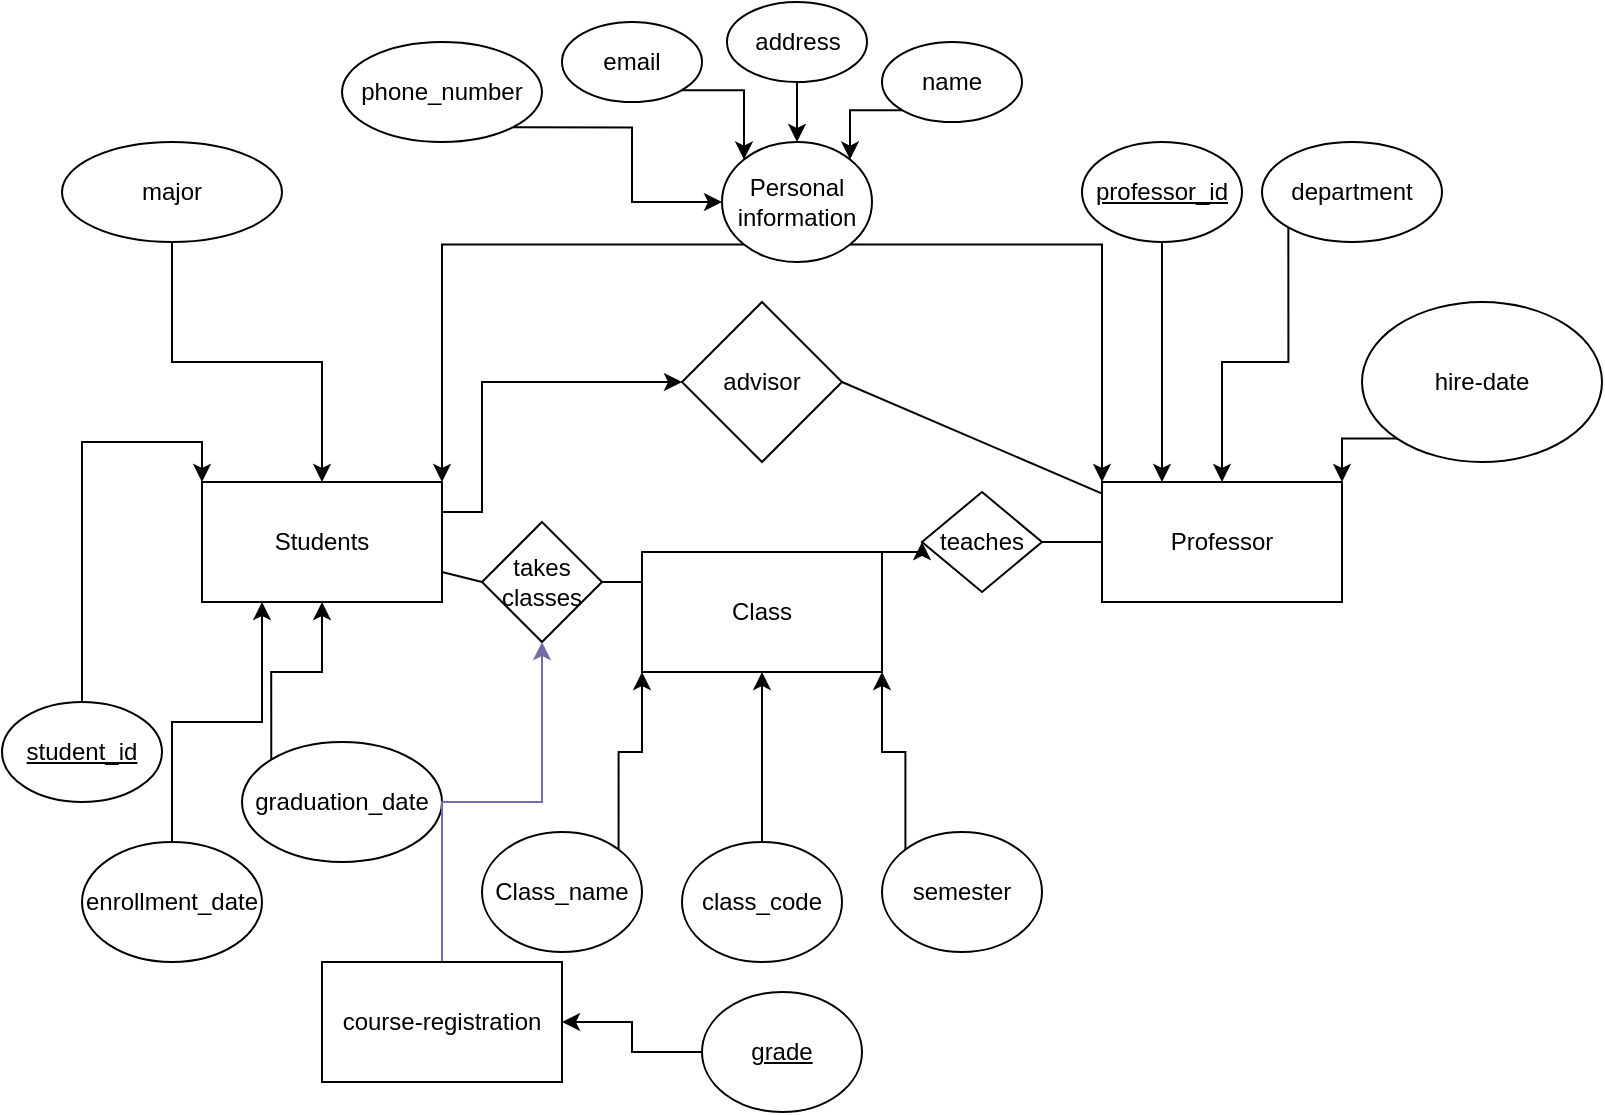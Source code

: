 <mxfile version="20.8.13" type="github" pages="4">
  <diagram name="1.1" id="h-GFLaBXhlOAgWrpycvO">
    <mxGraphModel dx="1122" dy="588" grid="1" gridSize="10" guides="1" tooltips="1" connect="1" arrows="1" fold="1" page="1" pageScale="1" pageWidth="827" pageHeight="1169" math="0" shadow="0">
      <root>
        <mxCell id="0" />
        <mxCell id="1" parent="0" />
        <mxCell id="IstX0PPnwnYMkfheeYzS-69" style="edgeStyle=orthogonalEdgeStyle;rounded=0;orthogonalLoop=1;jettySize=auto;html=1;exitX=1;exitY=0.25;exitDx=0;exitDy=0;entryX=0;entryY=0.5;entryDx=0;entryDy=0;" parent="1" source="IstX0PPnwnYMkfheeYzS-1" target="IstX0PPnwnYMkfheeYzS-68" edge="1">
          <mxGeometry relative="1" as="geometry">
            <Array as="points">
              <mxPoint x="240" y="285" />
              <mxPoint x="240" y="220" />
            </Array>
          </mxGeometry>
        </mxCell>
        <mxCell id="IstX0PPnwnYMkfheeYzS-1" value="Students" style="rounded=0;whiteSpace=wrap;html=1;" parent="1" vertex="1">
          <mxGeometry x="100" y="270" width="120" height="60" as="geometry" />
        </mxCell>
        <mxCell id="IstX0PPnwnYMkfheeYzS-2" value="Professor" style="rounded=0;whiteSpace=wrap;html=1;" parent="1" vertex="1">
          <mxGeometry x="550" y="270" width="120" height="60" as="geometry" />
        </mxCell>
        <mxCell id="NamEf9ZDgMGdr4tn6_iw-1" style="edgeStyle=orthogonalEdgeStyle;rounded=0;orthogonalLoop=1;jettySize=auto;html=1;exitX=1;exitY=0;exitDx=0;exitDy=0;entryX=0;entryY=0.5;entryDx=0;entryDy=0;" parent="1" source="IstX0PPnwnYMkfheeYzS-3" target="IstX0PPnwnYMkfheeYzS-51" edge="1">
          <mxGeometry relative="1" as="geometry" />
        </mxCell>
        <mxCell id="IstX0PPnwnYMkfheeYzS-3" value="Class" style="rounded=0;whiteSpace=wrap;html=1;" parent="1" vertex="1">
          <mxGeometry x="320" y="305" width="120" height="60" as="geometry" />
        </mxCell>
        <mxCell id="IstX0PPnwnYMkfheeYzS-28" style="edgeStyle=orthogonalEdgeStyle;rounded=0;orthogonalLoop=1;jettySize=auto;html=1;exitX=0.5;exitY=0;exitDx=0;exitDy=0;entryX=0;entryY=0;entryDx=0;entryDy=0;" parent="1" source="IstX0PPnwnYMkfheeYzS-4" target="IstX0PPnwnYMkfheeYzS-1" edge="1">
          <mxGeometry relative="1" as="geometry" />
        </mxCell>
        <mxCell id="IstX0PPnwnYMkfheeYzS-4" value="&lt;u&gt;student_id&lt;/u&gt;" style="ellipse;whiteSpace=wrap;html=1;" parent="1" vertex="1">
          <mxGeometry y="380" width="80" height="50" as="geometry" />
        </mxCell>
        <mxCell id="IstX0PPnwnYMkfheeYzS-35" style="edgeStyle=orthogonalEdgeStyle;rounded=0;orthogonalLoop=1;jettySize=auto;html=1;exitX=0;exitY=1;exitDx=0;exitDy=0;entryX=1;entryY=0;entryDx=0;entryDy=0;" parent="1" source="IstX0PPnwnYMkfheeYzS-5" target="IstX0PPnwnYMkfheeYzS-32" edge="1">
          <mxGeometry relative="1" as="geometry" />
        </mxCell>
        <mxCell id="IstX0PPnwnYMkfheeYzS-5" value="name" style="ellipse;whiteSpace=wrap;html=1;" parent="1" vertex="1">
          <mxGeometry x="440" y="50" width="70" height="40" as="geometry" />
        </mxCell>
        <mxCell id="IstX0PPnwnYMkfheeYzS-34" style="edgeStyle=orthogonalEdgeStyle;rounded=0;orthogonalLoop=1;jettySize=auto;html=1;exitX=0.5;exitY=1;exitDx=0;exitDy=0;entryX=0.5;entryY=0;entryDx=0;entryDy=0;" parent="1" source="IstX0PPnwnYMkfheeYzS-6" target="IstX0PPnwnYMkfheeYzS-32" edge="1">
          <mxGeometry relative="1" as="geometry" />
        </mxCell>
        <mxCell id="IstX0PPnwnYMkfheeYzS-6" value="address" style="ellipse;whiteSpace=wrap;html=1;" parent="1" vertex="1">
          <mxGeometry x="362.5" y="30" width="70" height="40" as="geometry" />
        </mxCell>
        <mxCell id="IstX0PPnwnYMkfheeYzS-33" style="edgeStyle=orthogonalEdgeStyle;rounded=0;orthogonalLoop=1;jettySize=auto;html=1;exitX=1;exitY=1;exitDx=0;exitDy=0;entryX=0;entryY=0;entryDx=0;entryDy=0;" parent="1" source="IstX0PPnwnYMkfheeYzS-7" target="IstX0PPnwnYMkfheeYzS-32" edge="1">
          <mxGeometry relative="1" as="geometry" />
        </mxCell>
        <mxCell id="IstX0PPnwnYMkfheeYzS-7" value="email" style="ellipse;whiteSpace=wrap;html=1;" parent="1" vertex="1">
          <mxGeometry x="280" y="40" width="70" height="40" as="geometry" />
        </mxCell>
        <mxCell id="IstX0PPnwnYMkfheeYzS-39" style="edgeStyle=orthogonalEdgeStyle;rounded=0;orthogonalLoop=1;jettySize=auto;html=1;exitX=1;exitY=1;exitDx=0;exitDy=0;entryX=0;entryY=0.5;entryDx=0;entryDy=0;" parent="1" source="IstX0PPnwnYMkfheeYzS-8" target="IstX0PPnwnYMkfheeYzS-32" edge="1">
          <mxGeometry relative="1" as="geometry" />
        </mxCell>
        <mxCell id="IstX0PPnwnYMkfheeYzS-8" value="phone_number" style="ellipse;whiteSpace=wrap;html=1;" parent="1" vertex="1">
          <mxGeometry x="170" y="50" width="100" height="50" as="geometry" />
        </mxCell>
        <mxCell id="IstX0PPnwnYMkfheeYzS-25" style="edgeStyle=orthogonalEdgeStyle;rounded=0;orthogonalLoop=1;jettySize=auto;html=1;exitX=0.5;exitY=1;exitDx=0;exitDy=0;entryX=0.5;entryY=0;entryDx=0;entryDy=0;" parent="1" source="IstX0PPnwnYMkfheeYzS-9" target="IstX0PPnwnYMkfheeYzS-1" edge="1">
          <mxGeometry relative="1" as="geometry" />
        </mxCell>
        <mxCell id="IstX0PPnwnYMkfheeYzS-9" value="major" style="ellipse;whiteSpace=wrap;html=1;" parent="1" vertex="1">
          <mxGeometry x="30" y="100" width="110" height="50" as="geometry" />
        </mxCell>
        <mxCell id="IstX0PPnwnYMkfheeYzS-29" style="edgeStyle=orthogonalEdgeStyle;rounded=0;orthogonalLoop=1;jettySize=auto;html=1;exitX=0.5;exitY=0;exitDx=0;exitDy=0;entryX=0.25;entryY=1;entryDx=0;entryDy=0;" parent="1" source="IstX0PPnwnYMkfheeYzS-10" target="IstX0PPnwnYMkfheeYzS-1" edge="1">
          <mxGeometry relative="1" as="geometry" />
        </mxCell>
        <mxCell id="IstX0PPnwnYMkfheeYzS-10" value="enrollment_date" style="ellipse;whiteSpace=wrap;html=1;" parent="1" vertex="1">
          <mxGeometry x="40" y="450" width="90" height="60" as="geometry" />
        </mxCell>
        <mxCell id="IstX0PPnwnYMkfheeYzS-30" style="edgeStyle=orthogonalEdgeStyle;rounded=0;orthogonalLoop=1;jettySize=auto;html=1;exitX=0;exitY=0;exitDx=0;exitDy=0;entryX=0.5;entryY=1;entryDx=0;entryDy=0;" parent="1" source="IstX0PPnwnYMkfheeYzS-11" target="IstX0PPnwnYMkfheeYzS-1" edge="1">
          <mxGeometry relative="1" as="geometry" />
        </mxCell>
        <mxCell id="IstX0PPnwnYMkfheeYzS-11" value="graduation_date" style="ellipse;whiteSpace=wrap;html=1;" parent="1" vertex="1">
          <mxGeometry x="120" y="400" width="100" height="60" as="geometry" />
        </mxCell>
        <mxCell id="IstX0PPnwnYMkfheeYzS-36" style="edgeStyle=orthogonalEdgeStyle;rounded=0;orthogonalLoop=1;jettySize=auto;html=1;exitX=0;exitY=1;exitDx=0;exitDy=0;entryX=1;entryY=0;entryDx=0;entryDy=0;" parent="1" source="IstX0PPnwnYMkfheeYzS-32" target="IstX0PPnwnYMkfheeYzS-1" edge="1">
          <mxGeometry relative="1" as="geometry" />
        </mxCell>
        <mxCell id="IstX0PPnwnYMkfheeYzS-38" style="edgeStyle=orthogonalEdgeStyle;rounded=0;orthogonalLoop=1;jettySize=auto;html=1;exitX=1;exitY=1;exitDx=0;exitDy=0;entryX=0;entryY=0;entryDx=0;entryDy=0;" parent="1" source="IstX0PPnwnYMkfheeYzS-32" target="IstX0PPnwnYMkfheeYzS-2" edge="1">
          <mxGeometry relative="1" as="geometry">
            <Array as="points">
              <mxPoint x="550" y="151" />
            </Array>
          </mxGeometry>
        </mxCell>
        <mxCell id="IstX0PPnwnYMkfheeYzS-32" value="Personal information" style="ellipse;whiteSpace=wrap;html=1;" parent="1" vertex="1">
          <mxGeometry x="360" y="100" width="75" height="60" as="geometry" />
        </mxCell>
        <mxCell id="IstX0PPnwnYMkfheeYzS-46" style="edgeStyle=orthogonalEdgeStyle;rounded=0;orthogonalLoop=1;jettySize=auto;html=1;exitX=1;exitY=0;exitDx=0;exitDy=0;entryX=0;entryY=1;entryDx=0;entryDy=0;" parent="1" source="IstX0PPnwnYMkfheeYzS-43" target="IstX0PPnwnYMkfheeYzS-3" edge="1">
          <mxGeometry relative="1" as="geometry" />
        </mxCell>
        <mxCell id="IstX0PPnwnYMkfheeYzS-43" value="Class_name" style="ellipse;whiteSpace=wrap;html=1;" parent="1" vertex="1">
          <mxGeometry x="240" y="445" width="80" height="60" as="geometry" />
        </mxCell>
        <mxCell id="IstX0PPnwnYMkfheeYzS-48" style="edgeStyle=orthogonalEdgeStyle;rounded=0;orthogonalLoop=1;jettySize=auto;html=1;exitX=0.5;exitY=0;exitDx=0;exitDy=0;entryX=0.5;entryY=1;entryDx=0;entryDy=0;" parent="1" source="IstX0PPnwnYMkfheeYzS-44" target="IstX0PPnwnYMkfheeYzS-3" edge="1">
          <mxGeometry relative="1" as="geometry" />
        </mxCell>
        <mxCell id="IstX0PPnwnYMkfheeYzS-44" value="class_code" style="ellipse;whiteSpace=wrap;html=1;" parent="1" vertex="1">
          <mxGeometry x="340" y="450" width="80" height="60" as="geometry" />
        </mxCell>
        <mxCell id="IstX0PPnwnYMkfheeYzS-47" style="edgeStyle=orthogonalEdgeStyle;rounded=0;orthogonalLoop=1;jettySize=auto;html=1;exitX=0;exitY=0;exitDx=0;exitDy=0;entryX=1;entryY=1;entryDx=0;entryDy=0;" parent="1" source="IstX0PPnwnYMkfheeYzS-45" target="IstX0PPnwnYMkfheeYzS-3" edge="1">
          <mxGeometry relative="1" as="geometry" />
        </mxCell>
        <mxCell id="IstX0PPnwnYMkfheeYzS-45" value="semester" style="ellipse;whiteSpace=wrap;html=1;" parent="1" vertex="1">
          <mxGeometry x="440" y="445" width="80" height="60" as="geometry" />
        </mxCell>
        <mxCell id="IstX0PPnwnYMkfheeYzS-49" value="takes classes" style="rhombus;whiteSpace=wrap;html=1;" parent="1" vertex="1">
          <mxGeometry x="240" y="290" width="60" height="60" as="geometry" />
        </mxCell>
        <mxCell id="IstX0PPnwnYMkfheeYzS-58" style="edgeStyle=orthogonalEdgeStyle;rounded=0;orthogonalLoop=1;jettySize=auto;html=1;exitX=0.5;exitY=1;exitDx=0;exitDy=0;entryX=0.25;entryY=0;entryDx=0;entryDy=0;" parent="1" source="IstX0PPnwnYMkfheeYzS-50" target="IstX0PPnwnYMkfheeYzS-2" edge="1">
          <mxGeometry relative="1" as="geometry" />
        </mxCell>
        <mxCell id="IstX0PPnwnYMkfheeYzS-50" value="&lt;u&gt;professor_id&lt;/u&gt;" style="ellipse;whiteSpace=wrap;html=1;" parent="1" vertex="1">
          <mxGeometry x="540" y="100" width="80" height="50" as="geometry" />
        </mxCell>
        <mxCell id="IstX0PPnwnYMkfheeYzS-51" value="teaches" style="rhombus;whiteSpace=wrap;html=1;" parent="1" vertex="1">
          <mxGeometry x="460" y="275" width="60" height="50" as="geometry" />
        </mxCell>
        <mxCell id="IstX0PPnwnYMkfheeYzS-56" value="" style="endArrow=none;html=1;rounded=0;entryX=1;entryY=0.5;entryDx=0;entryDy=0;exitX=0;exitY=0.25;exitDx=0;exitDy=0;" parent="1" source="IstX0PPnwnYMkfheeYzS-3" target="IstX0PPnwnYMkfheeYzS-49" edge="1">
          <mxGeometry width="50" height="50" relative="1" as="geometry">
            <mxPoint x="330" y="300" as="sourcePoint" />
            <mxPoint x="380" y="250" as="targetPoint" />
          </mxGeometry>
        </mxCell>
        <mxCell id="IstX0PPnwnYMkfheeYzS-57" value="" style="endArrow=none;html=1;rounded=0;exitX=1;exitY=0.75;exitDx=0;exitDy=0;entryX=0;entryY=0.5;entryDx=0;entryDy=0;" parent="1" source="IstX0PPnwnYMkfheeYzS-1" target="IstX0PPnwnYMkfheeYzS-49" edge="1">
          <mxGeometry width="50" height="50" relative="1" as="geometry">
            <mxPoint x="330" y="300" as="sourcePoint" />
            <mxPoint x="380" y="250" as="targetPoint" />
          </mxGeometry>
        </mxCell>
        <mxCell id="IstX0PPnwnYMkfheeYzS-60" style="edgeStyle=orthogonalEdgeStyle;rounded=0;orthogonalLoop=1;jettySize=auto;html=1;exitX=0;exitY=1;exitDx=0;exitDy=0;entryX=0.5;entryY=0;entryDx=0;entryDy=0;" parent="1" source="IstX0PPnwnYMkfheeYzS-59" target="IstX0PPnwnYMkfheeYzS-2" edge="1">
          <mxGeometry relative="1" as="geometry" />
        </mxCell>
        <mxCell id="IstX0PPnwnYMkfheeYzS-59" value="department" style="ellipse;whiteSpace=wrap;html=1;" parent="1" vertex="1">
          <mxGeometry x="630" y="100" width="90" height="50" as="geometry" />
        </mxCell>
        <mxCell id="IstX0PPnwnYMkfheeYzS-62" style="edgeStyle=orthogonalEdgeStyle;rounded=0;orthogonalLoop=1;jettySize=auto;html=1;exitX=0;exitY=1;exitDx=0;exitDy=0;entryX=1;entryY=0;entryDx=0;entryDy=0;" parent="1" source="IstX0PPnwnYMkfheeYzS-61" target="IstX0PPnwnYMkfheeYzS-2" edge="1">
          <mxGeometry relative="1" as="geometry" />
        </mxCell>
        <mxCell id="IstX0PPnwnYMkfheeYzS-61" value="hire-date" style="ellipse;whiteSpace=wrap;html=1;" parent="1" vertex="1">
          <mxGeometry x="680" y="180" width="120" height="80" as="geometry" />
        </mxCell>
        <mxCell id="m-Wb0jcnmbuLHLCn7zsL-1" style="edgeStyle=orthogonalEdgeStyle;rounded=0;orthogonalLoop=1;jettySize=auto;html=1;exitX=0.5;exitY=0;exitDx=0;exitDy=0;entryX=0.5;entryY=1;entryDx=0;entryDy=0;strokeColor=#736CA8;fontColor=#1A1A1A;" parent="1" source="IstX0PPnwnYMkfheeYzS-63" target="IstX0PPnwnYMkfheeYzS-49" edge="1">
          <mxGeometry relative="1" as="geometry" />
        </mxCell>
        <mxCell id="IstX0PPnwnYMkfheeYzS-63" value="course-registration" style="rounded=0;whiteSpace=wrap;html=1;" parent="1" vertex="1">
          <mxGeometry x="160" y="510" width="120" height="60" as="geometry" />
        </mxCell>
        <mxCell id="IstX0PPnwnYMkfheeYzS-65" style="edgeStyle=orthogonalEdgeStyle;rounded=0;orthogonalLoop=1;jettySize=auto;html=1;exitX=0;exitY=0.5;exitDx=0;exitDy=0;entryX=1;entryY=0.5;entryDx=0;entryDy=0;" parent="1" source="IstX0PPnwnYMkfheeYzS-64" target="IstX0PPnwnYMkfheeYzS-63" edge="1">
          <mxGeometry relative="1" as="geometry" />
        </mxCell>
        <mxCell id="IstX0PPnwnYMkfheeYzS-64" value="&lt;u&gt;grade&lt;/u&gt;" style="ellipse;whiteSpace=wrap;html=1;" parent="1" vertex="1">
          <mxGeometry x="350" y="525" width="80" height="60" as="geometry" />
        </mxCell>
        <mxCell id="IstX0PPnwnYMkfheeYzS-68" value="advisor" style="rhombus;whiteSpace=wrap;html=1;" parent="1" vertex="1">
          <mxGeometry x="340" y="180" width="80" height="80" as="geometry" />
        </mxCell>
        <mxCell id="IstX0PPnwnYMkfheeYzS-70" value="" style="endArrow=none;html=1;rounded=0;entryX=0.003;entryY=0.099;entryDx=0;entryDy=0;entryPerimeter=0;exitX=1;exitY=0.5;exitDx=0;exitDy=0;" parent="1" source="IstX0PPnwnYMkfheeYzS-68" target="IstX0PPnwnYMkfheeYzS-2" edge="1">
          <mxGeometry width="50" height="50" relative="1" as="geometry">
            <mxPoint x="360" y="280" as="sourcePoint" />
            <mxPoint x="410" y="230" as="targetPoint" />
          </mxGeometry>
        </mxCell>
        <mxCell id="NamEf9ZDgMGdr4tn6_iw-2" value="" style="endArrow=none;html=1;rounded=0;entryX=0;entryY=0.5;entryDx=0;entryDy=0;" parent="1" target="IstX0PPnwnYMkfheeYzS-2" edge="1">
          <mxGeometry width="50" height="50" relative="1" as="geometry">
            <mxPoint x="520" y="300" as="sourcePoint" />
            <mxPoint x="440" y="250" as="targetPoint" />
          </mxGeometry>
        </mxCell>
      </root>
    </mxGraphModel>
  </diagram>
  <diagram id="51O6MfLNhVXTaINxnJGf" name="1.2">
    <mxGraphModel dx="1949" dy="1757" grid="1" gridSize="10" guides="1" tooltips="1" connect="1" arrows="1" fold="1" page="1" pageScale="1" pageWidth="827" pageHeight="1169" math="0" shadow="0">
      <root>
        <mxCell id="0" />
        <mxCell id="1" parent="0" />
        <mxCell id="9yy-Zje3Fe9LlYYxZARG-1" value="patient" style="rounded=0;whiteSpace=wrap;html=1;labelBackgroundColor=none;fillColor=#5D7F99;strokeColor=#D0CEE2;fontColor=#1A1A1A;" parent="1" vertex="1">
          <mxGeometry x="90" y="460" width="120" height="60" as="geometry" />
        </mxCell>
        <mxCell id="9yy-Zje3Fe9LlYYxZARG-2" value="Doctor" style="rounded=0;whiteSpace=wrap;html=1;labelBackgroundColor=none;fillColor=#5D7F99;strokeColor=#D0CEE2;fontColor=#1A1A1A;" parent="1" vertex="1">
          <mxGeometry x="560" y="460" width="120" height="60" as="geometry" />
        </mxCell>
        <mxCell id="9yy-Zje3Fe9LlYYxZARG-3" value="Appointment" style="rounded=0;whiteSpace=wrap;html=1;labelBackgroundColor=none;fillColor=#5D7F99;strokeColor=#D0CEE2;fontColor=#1A1A1A;" parent="1" vertex="1">
          <mxGeometry x="330" y="330" width="120" height="60" as="geometry" />
        </mxCell>
        <mxCell id="9yy-Zje3Fe9LlYYxZARG-4" value="Medical test" style="rounded=0;whiteSpace=wrap;html=1;labelBackgroundColor=none;fillColor=#5D7F99;strokeColor=#D0CEE2;fontColor=#1A1A1A;" parent="1" vertex="1">
          <mxGeometry x="140" y="210" width="120" height="60" as="geometry" />
        </mxCell>
        <mxCell id="9yy-Zje3Fe9LlYYxZARG-5" value="Test Result" style="rounded=0;whiteSpace=wrap;html=1;labelBackgroundColor=none;fillColor=#5D7F99;strokeColor=#D0CEE2;fontColor=#1A1A1A;" parent="1" vertex="1">
          <mxGeometry x="140" y="20" width="120" height="60" as="geometry" />
        </mxCell>
        <mxCell id="EaItLEGWwIb7BmEaD7YD-8" value="" style="edgeStyle=orthogonalEdgeStyle;rounded=0;orthogonalLoop=1;jettySize=auto;html=1;strokeColor=#736CA8;fontColor=#1A1A1A;entryX=0.5;entryY=0;entryDx=0;entryDy=0;" parent="1" source="9yy-Zje3Fe9LlYYxZARG-6" target="BQ_JJ_6gK7DnseaGVdko-1" edge="1">
          <mxGeometry relative="1" as="geometry">
            <mxPoint x="390" y="230" as="targetPoint" />
          </mxGeometry>
        </mxCell>
        <mxCell id="9yy-Zje3Fe9LlYYxZARG-6" value="Prescription" style="rounded=0;whiteSpace=wrap;html=1;labelBackgroundColor=none;fillColor=#5D7F99;strokeColor=#D0CEE2;fontColor=#1A1A1A;" parent="1" vertex="1">
          <mxGeometry x="330" y="90" width="120" height="60" as="geometry" />
        </mxCell>
        <mxCell id="EaItLEGWwIb7BmEaD7YD-5" style="edgeStyle=orthogonalEdgeStyle;rounded=0;orthogonalLoop=1;jettySize=auto;html=1;exitX=0;exitY=0.5;exitDx=0;exitDy=0;entryX=1;entryY=0.5;entryDx=0;entryDy=0;strokeColor=#736CA8;fontColor=#1A1A1A;" parent="1" source="9yy-Zje3Fe9LlYYxZARG-7" target="9yy-Zje3Fe9LlYYxZARG-1" edge="1">
          <mxGeometry relative="1" as="geometry" />
        </mxCell>
        <mxCell id="EaItLEGWwIb7BmEaD7YD-6" style="edgeStyle=orthogonalEdgeStyle;rounded=0;orthogonalLoop=1;jettySize=auto;html=1;exitX=1;exitY=0.5;exitDx=0;exitDy=0;entryX=0;entryY=0.5;entryDx=0;entryDy=0;strokeColor=#736CA8;fontColor=#1A1A1A;" parent="1" source="9yy-Zje3Fe9LlYYxZARG-7" target="9yy-Zje3Fe9LlYYxZARG-2" edge="1">
          <mxGeometry relative="1" as="geometry" />
        </mxCell>
        <mxCell id="9yy-Zje3Fe9LlYYxZARG-7" value="making&lt;br&gt;appointments" style="rhombus;whiteSpace=wrap;html=1;labelBackgroundColor=none;fillColor=#5D7F99;strokeColor=#D0CEE2;fontColor=#1A1A1A;" parent="1" vertex="1">
          <mxGeometry x="350" y="450" width="80" height="80" as="geometry" />
        </mxCell>
        <mxCell id="EaItLEGWwIb7BmEaD7YD-4" value="" style="endArrow=none;html=1;rounded=0;strokeColor=#736CA8;fontColor=#1A1A1A;exitX=0.5;exitY=0;exitDx=0;exitDy=0;entryX=0.5;entryY=1;entryDx=0;entryDy=0;" parent="1" source="9yy-Zje3Fe9LlYYxZARG-7" target="9yy-Zje3Fe9LlYYxZARG-3" edge="1">
          <mxGeometry width="50" height="50" relative="1" as="geometry">
            <mxPoint x="510" y="350" as="sourcePoint" />
            <mxPoint x="560" y="300" as="targetPoint" />
          </mxGeometry>
        </mxCell>
        <mxCell id="EaItLEGWwIb7BmEaD7YD-13" value="" style="endArrow=classic;html=1;rounded=0;strokeColor=#736CA8;fontColor=#1A1A1A;exitX=0.5;exitY=1;exitDx=0;exitDy=0;entryX=0.5;entryY=0;entryDx=0;entryDy=0;" parent="1" source="9yy-Zje3Fe9LlYYxZARG-4" target="BQ_JJ_6gK7DnseaGVdko-3" edge="1">
          <mxGeometry width="50" height="50" relative="1" as="geometry">
            <mxPoint x="510" y="350" as="sourcePoint" />
            <mxPoint x="200" y="340" as="targetPoint" />
          </mxGeometry>
        </mxCell>
        <mxCell id="BQ_JJ_6gK7DnseaGVdko-1" value="getting prescriptions" style="rhombus;whiteSpace=wrap;html=1;strokeColor=#D0CEE2;fontColor=#1A1A1A;fillColor=#5D7F99;" parent="1" vertex="1">
          <mxGeometry x="350" y="190" width="80" height="80" as="geometry" />
        </mxCell>
        <mxCell id="BQ_JJ_6gK7DnseaGVdko-2" value="" style="endArrow=none;html=1;rounded=0;strokeColor=#736CA8;fontColor=#1A1A1A;exitX=0.5;exitY=0;exitDx=0;exitDy=0;entryX=0.5;entryY=1;entryDx=0;entryDy=0;" parent="1" source="9yy-Zje3Fe9LlYYxZARG-3" target="BQ_JJ_6gK7DnseaGVdko-1" edge="1">
          <mxGeometry width="50" height="50" relative="1" as="geometry">
            <mxPoint x="510" y="350" as="sourcePoint" />
            <mxPoint x="560" y="300" as="targetPoint" />
          </mxGeometry>
        </mxCell>
        <mxCell id="BQ_JJ_6gK7DnseaGVdko-3" value="getting medical test" style="rhombus;whiteSpace=wrap;html=1;strokeColor=#D0CEE2;fontColor=#1A1A1A;fillColor=#5D7F99;" parent="1" vertex="1">
          <mxGeometry x="160" y="320" width="80" height="80" as="geometry" />
        </mxCell>
        <mxCell id="BQ_JJ_6gK7DnseaGVdko-4" value="" style="endArrow=none;html=1;rounded=0;strokeColor=#736CA8;fontColor=#1A1A1A;exitX=1;exitY=0.5;exitDx=0;exitDy=0;entryX=0;entryY=0.5;entryDx=0;entryDy=0;" parent="1" source="BQ_JJ_6gK7DnseaGVdko-3" target="9yy-Zje3Fe9LlYYxZARG-3" edge="1">
          <mxGeometry width="50" height="50" relative="1" as="geometry">
            <mxPoint x="510" y="350" as="sourcePoint" />
            <mxPoint x="560" y="300" as="targetPoint" />
          </mxGeometry>
        </mxCell>
        <mxCell id="BQ_JJ_6gK7DnseaGVdko-6" style="edgeStyle=orthogonalEdgeStyle;rounded=0;orthogonalLoop=1;jettySize=auto;html=1;exitX=0.5;exitY=0;exitDx=0;exitDy=0;entryX=0.5;entryY=1;entryDx=0;entryDy=0;strokeColor=#736CA8;fontColor=#1A1A1A;" parent="1" source="BQ_JJ_6gK7DnseaGVdko-5" target="9yy-Zje3Fe9LlYYxZARG-5" edge="1">
          <mxGeometry relative="1" as="geometry" />
        </mxCell>
        <mxCell id="BQ_JJ_6gK7DnseaGVdko-5" value="getting test results" style="rhombus;whiteSpace=wrap;html=1;strokeColor=#D0CEE2;fontColor=#1A1A1A;fillColor=#5D7F99;" parent="1" vertex="1">
          <mxGeometry x="160" y="110" width="80" height="80" as="geometry" />
        </mxCell>
        <mxCell id="BQ_JJ_6gK7DnseaGVdko-7" value="" style="endArrow=none;html=1;rounded=0;strokeColor=#736CA8;fontColor=#1A1A1A;exitX=0.5;exitY=0;exitDx=0;exitDy=0;entryX=0.5;entryY=1;entryDx=0;entryDy=0;" parent="1" source="9yy-Zje3Fe9LlYYxZARG-4" target="BQ_JJ_6gK7DnseaGVdko-5" edge="1">
          <mxGeometry width="50" height="50" relative="1" as="geometry">
            <mxPoint x="510" y="280" as="sourcePoint" />
            <mxPoint x="560" y="230" as="targetPoint" />
          </mxGeometry>
        </mxCell>
        <mxCell id="BQ_JJ_6gK7DnseaGVdko-22" style="edgeStyle=orthogonalEdgeStyle;rounded=0;orthogonalLoop=1;jettySize=auto;html=1;exitX=0.5;exitY=0;exitDx=0;exitDy=0;entryX=0.5;entryY=1;entryDx=0;entryDy=0;strokeColor=#736CA8;fontColor=#1A1A1A;" parent="1" source="BQ_JJ_6gK7DnseaGVdko-9" target="9yy-Zje3Fe9LlYYxZARG-1" edge="1">
          <mxGeometry relative="1" as="geometry" />
        </mxCell>
        <mxCell id="BQ_JJ_6gK7DnseaGVdko-9" value="&lt;u&gt;patient_id&lt;/u&gt;" style="ellipse;whiteSpace=wrap;html=1;strokeColor=#D0CEE2;fontColor=#1A1A1A;fillColor=#5D7F99;" parent="1" vertex="1">
          <mxGeometry x="90" y="650" width="120" height="80" as="geometry" />
        </mxCell>
        <mxCell id="BQ_JJ_6gK7DnseaGVdko-12" value="" style="edgeStyle=orthogonalEdgeStyle;rounded=0;orthogonalLoop=1;jettySize=auto;html=1;strokeColor=#736CA8;fontColor=#1A1A1A;" parent="1" source="BQ_JJ_6gK7DnseaGVdko-10" target="BQ_JJ_6gK7DnseaGVdko-11" edge="1">
          <mxGeometry relative="1" as="geometry" />
        </mxCell>
        <mxCell id="BQ_JJ_6gK7DnseaGVdko-10" value="name" style="ellipse;whiteSpace=wrap;html=1;strokeColor=#D0CEE2;fontColor=#1A1A1A;fillColor=#5D7F99;" parent="1" vertex="1">
          <mxGeometry x="290" y="780" width="120" height="80" as="geometry" />
        </mxCell>
        <mxCell id="BQ_JJ_6gK7DnseaGVdko-20" style="edgeStyle=orthogonalEdgeStyle;rounded=0;orthogonalLoop=1;jettySize=auto;html=1;exitX=0;exitY=0;exitDx=0;exitDy=0;entryX=0.75;entryY=1;entryDx=0;entryDy=0;strokeColor=#736CA8;fontColor=#1A1A1A;" parent="1" source="BQ_JJ_6gK7DnseaGVdko-11" target="9yy-Zje3Fe9LlYYxZARG-1" edge="1">
          <mxGeometry relative="1" as="geometry" />
        </mxCell>
        <mxCell id="BQ_JJ_6gK7DnseaGVdko-21" style="edgeStyle=orthogonalEdgeStyle;rounded=0;orthogonalLoop=1;jettySize=auto;html=1;exitX=1;exitY=0;exitDx=0;exitDy=0;entryX=0.25;entryY=1;entryDx=0;entryDy=0;strokeColor=#736CA8;fontColor=#1A1A1A;" parent="1" source="BQ_JJ_6gK7DnseaGVdko-11" target="9yy-Zje3Fe9LlYYxZARG-2" edge="1">
          <mxGeometry relative="1" as="geometry" />
        </mxCell>
        <mxCell id="BQ_JJ_6gK7DnseaGVdko-11" value="Information" style="ellipse;whiteSpace=wrap;html=1;strokeColor=#D0CEE2;fontColor=#1A1A1A;fillColor=#5D7F99;" parent="1" vertex="1">
          <mxGeometry x="290" y="620" width="120" height="80" as="geometry" />
        </mxCell>
        <mxCell id="BQ_JJ_6gK7DnseaGVdko-13" value="address" style="ellipse;whiteSpace=wrap;html=1;strokeColor=#D0CEE2;fontColor=#1A1A1A;fillColor=#5D7F99;" parent="1" vertex="1">
          <mxGeometry x="150" y="760" width="120" height="80" as="geometry" />
        </mxCell>
        <mxCell id="BQ_JJ_6gK7DnseaGVdko-14" value="email" style="ellipse;whiteSpace=wrap;html=1;strokeColor=#D0CEE2;fontColor=#1A1A1A;fillColor=#5D7F99;" parent="1" vertex="1">
          <mxGeometry x="430" y="770" width="120" height="80" as="geometry" />
        </mxCell>
        <mxCell id="BQ_JJ_6gK7DnseaGVdko-15" value="phone_number" style="ellipse;whiteSpace=wrap;html=1;strokeColor=#D0CEE2;fontColor=#1A1A1A;fillColor=#5D7F99;" parent="1" vertex="1">
          <mxGeometry x="460" y="660" width="120" height="80" as="geometry" />
        </mxCell>
        <mxCell id="BQ_JJ_6gK7DnseaGVdko-17" value="" style="endArrow=classic;html=1;rounded=0;strokeColor=#736CA8;fontColor=#1A1A1A;exitX=1;exitY=0;exitDx=0;exitDy=0;entryX=0;entryY=1;entryDx=0;entryDy=0;" parent="1" source="BQ_JJ_6gK7DnseaGVdko-13" target="BQ_JJ_6gK7DnseaGVdko-11" edge="1">
          <mxGeometry width="50" height="50" relative="1" as="geometry">
            <mxPoint x="300" y="670" as="sourcePoint" />
            <mxPoint x="350" y="620" as="targetPoint" />
          </mxGeometry>
        </mxCell>
        <mxCell id="BQ_JJ_6gK7DnseaGVdko-18" value="" style="endArrow=classic;html=1;rounded=0;strokeColor=#736CA8;fontColor=#1A1A1A;exitX=0;exitY=0;exitDx=0;exitDy=0;entryX=1;entryY=1;entryDx=0;entryDy=0;" parent="1" source="BQ_JJ_6gK7DnseaGVdko-14" target="BQ_JJ_6gK7DnseaGVdko-11" edge="1">
          <mxGeometry width="50" height="50" relative="1" as="geometry">
            <mxPoint x="300" y="670" as="sourcePoint" />
            <mxPoint x="350" y="620" as="targetPoint" />
          </mxGeometry>
        </mxCell>
        <mxCell id="BQ_JJ_6gK7DnseaGVdko-19" value="" style="endArrow=classic;html=1;rounded=0;strokeColor=#736CA8;fontColor=#1A1A1A;exitX=0;exitY=0;exitDx=0;exitDy=0;entryX=1;entryY=0.5;entryDx=0;entryDy=0;" parent="1" source="BQ_JJ_6gK7DnseaGVdko-15" target="BQ_JJ_6gK7DnseaGVdko-11" edge="1">
          <mxGeometry width="50" height="50" relative="1" as="geometry">
            <mxPoint x="300" y="670" as="sourcePoint" />
            <mxPoint x="350" y="620" as="targetPoint" />
          </mxGeometry>
        </mxCell>
        <mxCell id="BQ_JJ_6gK7DnseaGVdko-23" value="insurance_number" style="ellipse;whiteSpace=wrap;html=1;strokeColor=#D0CEE2;fontColor=#1A1A1A;fillColor=#5D7F99;" parent="1" vertex="1">
          <mxGeometry x="10" y="545" width="120" height="80" as="geometry" />
        </mxCell>
        <mxCell id="BQ_JJ_6gK7DnseaGVdko-25" value="" style="endArrow=classic;html=1;rounded=0;strokeColor=#736CA8;fontColor=#1A1A1A;exitX=1;exitY=0;exitDx=0;exitDy=0;entryX=0.25;entryY=1;entryDx=0;entryDy=0;" parent="1" source="BQ_JJ_6gK7DnseaGVdko-23" target="9yy-Zje3Fe9LlYYxZARG-1" edge="1">
          <mxGeometry width="50" height="50" relative="1" as="geometry">
            <mxPoint x="290" y="690" as="sourcePoint" />
            <mxPoint x="340" y="640" as="targetPoint" />
          </mxGeometry>
        </mxCell>
        <mxCell id="BQ_JJ_6gK7DnseaGVdko-26" value="specialization" style="ellipse;whiteSpace=wrap;html=1;strokeColor=#D0CEE2;fontColor=#1A1A1A;fillColor=#5D7F99;" parent="1" vertex="1">
          <mxGeometry x="690" y="530" width="120" height="80" as="geometry" />
        </mxCell>
        <mxCell id="BQ_JJ_6gK7DnseaGVdko-27" value="" style="endArrow=classic;html=1;rounded=0;strokeColor=#736CA8;fontColor=#1A1A1A;exitX=0;exitY=0;exitDx=0;exitDy=0;entryX=1;entryY=1;entryDx=0;entryDy=0;" parent="1" source="BQ_JJ_6gK7DnseaGVdko-26" target="9yy-Zje3Fe9LlYYxZARG-2" edge="1">
          <mxGeometry width="50" height="50" relative="1" as="geometry">
            <mxPoint x="440" y="690" as="sourcePoint" />
            <mxPoint x="490" y="640" as="targetPoint" />
          </mxGeometry>
        </mxCell>
        <mxCell id="BQ_JJ_6gK7DnseaGVdko-28" value="&lt;u&gt;appointment_id&lt;/u&gt;" style="ellipse;whiteSpace=wrap;html=1;strokeColor=#D0CEE2;fontColor=#1A1A1A;fillColor=#5D7F99;" parent="1" vertex="1">
          <mxGeometry x="590" y="220" width="120" height="80" as="geometry" />
        </mxCell>
        <mxCell id="BQ_JJ_6gK7DnseaGVdko-29" value="data" style="ellipse;whiteSpace=wrap;html=1;strokeColor=#D0CEE2;fontColor=#1A1A1A;fillColor=#5D7F99;" parent="1" vertex="1">
          <mxGeometry x="460" y="220" width="120" height="80" as="geometry" />
        </mxCell>
        <mxCell id="BQ_JJ_6gK7DnseaGVdko-30" value="time" style="ellipse;whiteSpace=wrap;html=1;strokeColor=#D0CEE2;fontColor=#1A1A1A;fillColor=#5D7F99;" parent="1" vertex="1">
          <mxGeometry x="640" y="370" width="120" height="80" as="geometry" />
        </mxCell>
        <mxCell id="BQ_JJ_6gK7DnseaGVdko-31" value="reason" style="ellipse;whiteSpace=wrap;html=1;strokeColor=#D0CEE2;fontColor=#1A1A1A;fillColor=#5D7F99;" parent="1" vertex="1">
          <mxGeometry x="690" y="280" width="120" height="80" as="geometry" />
        </mxCell>
        <mxCell id="BQ_JJ_6gK7DnseaGVdko-32" value="" style="endArrow=classic;html=1;rounded=0;strokeColor=#736CA8;fontColor=#1A1A1A;exitX=0;exitY=1;exitDx=0;exitDy=0;entryX=0.75;entryY=0;entryDx=0;entryDy=0;" parent="1" source="BQ_JJ_6gK7DnseaGVdko-29" target="9yy-Zje3Fe9LlYYxZARG-3" edge="1">
          <mxGeometry width="50" height="50" relative="1" as="geometry">
            <mxPoint x="520" y="450" as="sourcePoint" />
            <mxPoint x="570" y="400" as="targetPoint" />
          </mxGeometry>
        </mxCell>
        <mxCell id="BQ_JJ_6gK7DnseaGVdko-33" value="" style="endArrow=classic;html=1;rounded=0;strokeColor=#736CA8;fontColor=#1A1A1A;exitX=0;exitY=0.5;exitDx=0;exitDy=0;entryX=1;entryY=0.75;entryDx=0;entryDy=0;" parent="1" source="BQ_JJ_6gK7DnseaGVdko-30" target="9yy-Zje3Fe9LlYYxZARG-3" edge="1">
          <mxGeometry width="50" height="50" relative="1" as="geometry">
            <mxPoint x="520" y="450" as="sourcePoint" />
            <mxPoint x="570" y="400" as="targetPoint" />
          </mxGeometry>
        </mxCell>
        <mxCell id="BQ_JJ_6gK7DnseaGVdko-34" value="" style="endArrow=classic;html=1;rounded=0;strokeColor=#736CA8;fontColor=#1A1A1A;exitX=0;exitY=0.5;exitDx=0;exitDy=0;entryX=1;entryY=0.5;entryDx=0;entryDy=0;" parent="1" source="BQ_JJ_6gK7DnseaGVdko-31" target="9yy-Zje3Fe9LlYYxZARG-3" edge="1">
          <mxGeometry width="50" height="50" relative="1" as="geometry">
            <mxPoint x="520" y="450" as="sourcePoint" />
            <mxPoint x="570" y="400" as="targetPoint" />
          </mxGeometry>
        </mxCell>
        <mxCell id="BQ_JJ_6gK7DnseaGVdko-35" value="" style="endArrow=classic;html=1;rounded=0;strokeColor=#736CA8;fontColor=#1A1A1A;exitX=0;exitY=1;exitDx=0;exitDy=0;entryX=1;entryY=0.25;entryDx=0;entryDy=0;" parent="1" source="BQ_JJ_6gK7DnseaGVdko-28" target="9yy-Zje3Fe9LlYYxZARG-3" edge="1">
          <mxGeometry width="50" height="50" relative="1" as="geometry">
            <mxPoint x="520" y="450" as="sourcePoint" />
            <mxPoint x="570" y="400" as="targetPoint" />
          </mxGeometry>
        </mxCell>
        <mxCell id="BQ_JJ_6gK7DnseaGVdko-36" value="&lt;u&gt;test_id&lt;/u&gt;" style="ellipse;whiteSpace=wrap;html=1;strokeColor=#D0CEE2;fontColor=#1A1A1A;fillColor=#5D7F99;" parent="1" vertex="1">
          <mxGeometry x="-30" y="320" width="120" height="80" as="geometry" />
        </mxCell>
        <mxCell id="BQ_JJ_6gK7DnseaGVdko-37" value="test_name" style="ellipse;whiteSpace=wrap;html=1;strokeColor=#D0CEE2;fontColor=#1A1A1A;fillColor=#5D7F99;" parent="1" vertex="1">
          <mxGeometry x="-80" y="200" width="120" height="80" as="geometry" />
        </mxCell>
        <mxCell id="BQ_JJ_6gK7DnseaGVdko-38" value="" style="endArrow=classic;html=1;rounded=0;strokeColor=#736CA8;fontColor=#1A1A1A;exitX=1;exitY=0;exitDx=0;exitDy=0;entryX=0.25;entryY=1;entryDx=0;entryDy=0;" parent="1" source="BQ_JJ_6gK7DnseaGVdko-36" target="9yy-Zje3Fe9LlYYxZARG-4" edge="1">
          <mxGeometry width="50" height="50" relative="1" as="geometry">
            <mxPoint x="320" y="320" as="sourcePoint" />
            <mxPoint x="370" y="270" as="targetPoint" />
          </mxGeometry>
        </mxCell>
        <mxCell id="BQ_JJ_6gK7DnseaGVdko-39" value="" style="endArrow=classic;html=1;rounded=0;strokeColor=#736CA8;fontColor=#1A1A1A;exitX=1;exitY=0.5;exitDx=0;exitDy=0;entryX=0;entryY=0.75;entryDx=0;entryDy=0;" parent="1" source="BQ_JJ_6gK7DnseaGVdko-37" target="9yy-Zje3Fe9LlYYxZARG-4" edge="1">
          <mxGeometry width="50" height="50" relative="1" as="geometry">
            <mxPoint x="320" y="320" as="sourcePoint" />
            <mxPoint x="370" y="270" as="targetPoint" />
          </mxGeometry>
        </mxCell>
        <mxCell id="BQ_JJ_6gK7DnseaGVdko-40" value="&lt;u&gt;prescription_id&lt;/u&gt;" style="ellipse;whiteSpace=wrap;html=1;strokeColor=#D0CEE2;fontColor=#1A1A1A;fillColor=#5D7F99;" parent="1" vertex="1">
          <mxGeometry x="500" y="100" width="120" height="80" as="geometry" />
        </mxCell>
        <mxCell id="BQ_JJ_6gK7DnseaGVdko-41" value="drug_name" style="ellipse;whiteSpace=wrap;html=1;strokeColor=#D0CEE2;fontColor=#1A1A1A;fillColor=#5D7F99;" parent="1" vertex="1">
          <mxGeometry x="570" y="20" width="120" height="80" as="geometry" />
        </mxCell>
        <mxCell id="BQ_JJ_6gK7DnseaGVdko-42" value="dosage" style="ellipse;whiteSpace=wrap;html=1;strokeColor=#D0CEE2;fontColor=#1A1A1A;fillColor=#5D7F99;" parent="1" vertex="1">
          <mxGeometry x="500" y="-60" width="120" height="80" as="geometry" />
        </mxCell>
        <mxCell id="BQ_JJ_6gK7DnseaGVdko-43" value="duration" style="ellipse;whiteSpace=wrap;html=1;strokeColor=#D0CEE2;fontColor=#1A1A1A;fillColor=#5D7F99;" parent="1" vertex="1">
          <mxGeometry x="390" y="-120" width="120" height="80" as="geometry" />
        </mxCell>
        <mxCell id="BQ_JJ_6gK7DnseaGVdko-44" value="" style="endArrow=classic;html=1;rounded=0;strokeColor=#736CA8;fontColor=#1A1A1A;exitX=0;exitY=0.5;exitDx=0;exitDy=0;entryX=1;entryY=0.75;entryDx=0;entryDy=0;" parent="1" source="BQ_JJ_6gK7DnseaGVdko-40" target="9yy-Zje3Fe9LlYYxZARG-6" edge="1">
          <mxGeometry width="50" height="50" relative="1" as="geometry">
            <mxPoint x="320" y="290" as="sourcePoint" />
            <mxPoint x="370" y="240" as="targetPoint" />
          </mxGeometry>
        </mxCell>
        <mxCell id="BQ_JJ_6gK7DnseaGVdko-45" value="" style="endArrow=classic;html=1;rounded=0;strokeColor=#736CA8;fontColor=#1A1A1A;exitX=0;exitY=0.5;exitDx=0;exitDy=0;entryX=1;entryY=0.25;entryDx=0;entryDy=0;" parent="1" source="BQ_JJ_6gK7DnseaGVdko-41" target="9yy-Zje3Fe9LlYYxZARG-6" edge="1">
          <mxGeometry width="50" height="50" relative="1" as="geometry">
            <mxPoint x="320" y="290" as="sourcePoint" />
            <mxPoint x="370" y="240" as="targetPoint" />
          </mxGeometry>
        </mxCell>
        <mxCell id="BQ_JJ_6gK7DnseaGVdko-46" value="" style="endArrow=classic;html=1;rounded=0;strokeColor=#736CA8;fontColor=#1A1A1A;exitX=0;exitY=1;exitDx=0;exitDy=0;entryX=1;entryY=0;entryDx=0;entryDy=0;" parent="1" source="BQ_JJ_6gK7DnseaGVdko-42" target="9yy-Zje3Fe9LlYYxZARG-6" edge="1">
          <mxGeometry width="50" height="50" relative="1" as="geometry">
            <mxPoint x="320" y="290" as="sourcePoint" />
            <mxPoint x="370" y="240" as="targetPoint" />
          </mxGeometry>
        </mxCell>
        <mxCell id="BQ_JJ_6gK7DnseaGVdko-47" value="" style="endArrow=classic;html=1;rounded=0;strokeColor=#736CA8;fontColor=#1A1A1A;exitX=0.5;exitY=1;exitDx=0;exitDy=0;" parent="1" source="BQ_JJ_6gK7DnseaGVdko-43" edge="1">
          <mxGeometry width="50" height="50" relative="1" as="geometry">
            <mxPoint x="320" y="290" as="sourcePoint" />
            <mxPoint x="410" y="90" as="targetPoint" />
          </mxGeometry>
        </mxCell>
        <mxCell id="BQ_JJ_6gK7DnseaGVdko-48" value="normal_range" style="ellipse;whiteSpace=wrap;html=1;strokeColor=#D0CEE2;fontColor=#1A1A1A;fillColor=#5D7F99;" parent="1" vertex="1">
          <mxGeometry x="140" y="-150" width="120" height="80" as="geometry" />
        </mxCell>
        <mxCell id="BQ_JJ_6gK7DnseaGVdko-49" value="&lt;u&gt;result_id&lt;/u&gt;" style="ellipse;whiteSpace=wrap;html=1;strokeColor=#D0CEE2;fontColor=#1A1A1A;fillColor=#5D7F99;" parent="1" vertex="1">
          <mxGeometry x="-70" y="10" width="120" height="80" as="geometry" />
        </mxCell>
        <mxCell id="BQ_JJ_6gK7DnseaGVdko-50" value="result_value" style="ellipse;whiteSpace=wrap;html=1;strokeColor=#D0CEE2;fontColor=#1A1A1A;fillColor=#5D7F99;" parent="1" vertex="1">
          <mxGeometry y="-100" width="120" height="80" as="geometry" />
        </mxCell>
        <mxCell id="BQ_JJ_6gK7DnseaGVdko-51" value="" style="endArrow=classic;html=1;rounded=0;strokeColor=#736CA8;fontColor=#1A1A1A;exitX=1;exitY=1;exitDx=0;exitDy=0;" parent="1" source="BQ_JJ_6gK7DnseaGVdko-50" edge="1">
          <mxGeometry width="50" height="50" relative="1" as="geometry">
            <mxPoint x="320" y="290" as="sourcePoint" />
            <mxPoint x="140" y="20" as="targetPoint" />
          </mxGeometry>
        </mxCell>
        <mxCell id="BQ_JJ_6gK7DnseaGVdko-52" value="" style="endArrow=classic;html=1;rounded=0;strokeColor=#736CA8;fontColor=#1A1A1A;exitX=0.5;exitY=1;exitDx=0;exitDy=0;entryX=0.5;entryY=0;entryDx=0;entryDy=0;" parent="1" source="BQ_JJ_6gK7DnseaGVdko-48" target="9yy-Zje3Fe9LlYYxZARG-5" edge="1">
          <mxGeometry width="50" height="50" relative="1" as="geometry">
            <mxPoint x="320" y="290" as="sourcePoint" />
            <mxPoint x="370" y="240" as="targetPoint" />
          </mxGeometry>
        </mxCell>
        <mxCell id="BQ_JJ_6gK7DnseaGVdko-53" value="" style="endArrow=classic;html=1;rounded=0;strokeColor=#736CA8;fontColor=#1A1A1A;exitX=1;exitY=0.5;exitDx=0;exitDy=0;entryX=0;entryY=0.5;entryDx=0;entryDy=0;" parent="1" source="BQ_JJ_6gK7DnseaGVdko-49" target="9yy-Zje3Fe9LlYYxZARG-5" edge="1">
          <mxGeometry width="50" height="50" relative="1" as="geometry">
            <mxPoint x="320" y="290" as="sourcePoint" />
            <mxPoint x="370" y="240" as="targetPoint" />
          </mxGeometry>
        </mxCell>
        <mxCell id="gcX7KFS4PLo_Bc3ipWVu-1" value="&lt;u&gt;doctor_id&lt;/u&gt;" style="ellipse;whiteSpace=wrap;html=1;strokeColor=#D0CEE2;fontColor=#1A1A1A;fillColor=#5D7F99;" parent="1" vertex="1">
          <mxGeometry x="610" y="625" width="120" height="80" as="geometry" />
        </mxCell>
        <mxCell id="gcX7KFS4PLo_Bc3ipWVu-2" value="" style="endArrow=classic;html=1;rounded=0;strokeColor=#736CA8;fontColor=#1A1A1A;exitX=0.5;exitY=0;exitDx=0;exitDy=0;entryX=0.75;entryY=1;entryDx=0;entryDy=0;" parent="1" source="gcX7KFS4PLo_Bc3ipWVu-1" target="9yy-Zje3Fe9LlYYxZARG-2" edge="1">
          <mxGeometry width="50" height="50" relative="1" as="geometry">
            <mxPoint x="440" y="480" as="sourcePoint" />
            <mxPoint x="490" y="430" as="targetPoint" />
          </mxGeometry>
        </mxCell>
      </root>
    </mxGraphModel>
  </diagram>
  <diagram id="D9ibRxGWMdad-XM8ZE3v" name="1.3">
    <mxGraphModel dx="1949" dy="1757" grid="1" gridSize="10" guides="1" tooltips="1" connect="1" arrows="1" fold="1" page="1" pageScale="1" pageWidth="827" pageHeight="1169" math="0" shadow="0">
      <root>
        <mxCell id="0" />
        <mxCell id="1" parent="0" />
        <mxCell id="RwhVBODzJ89CzArFtEAZ-1" value="Employee" style="rounded=0;whiteSpace=wrap;html=1;strokeColor=#D0CEE2;fontColor=#1A1A1A;fillColor=#5D7F99;labelBackgroundColor=none;" parent="1" vertex="1">
          <mxGeometry x="240" y="290" width="120" height="60" as="geometry" />
        </mxCell>
        <mxCell id="G63GCCkqFehsYbAUYZ85-10" style="edgeStyle=orthogonalEdgeStyle;rounded=0;orthogonalLoop=1;jettySize=auto;html=1;exitX=0.25;exitY=0;exitDx=0;exitDy=0;entryX=0.5;entryY=1;entryDx=0;entryDy=0;strokeColor=#736CA8;fontColor=#1A1A1A;" parent="1" source="RwhVBODzJ89CzArFtEAZ-2" target="9QWkI_RgW5X6_PPC1LE5-9" edge="1">
          <mxGeometry relative="1" as="geometry" />
        </mxCell>
        <mxCell id="RwhVBODzJ89CzArFtEAZ-2" value="Department" style="rounded=0;whiteSpace=wrap;html=1;strokeColor=#D0CEE2;fontColor=#1A1A1A;fillColor=#5D7F99;labelBackgroundColor=none;" parent="1" vertex="1">
          <mxGeometry x="600" y="290" width="120" height="60" as="geometry" />
        </mxCell>
        <mxCell id="9QWkI_RgW5X6_PPC1LE5-44" style="edgeStyle=orthogonalEdgeStyle;rounded=0;orthogonalLoop=1;jettySize=auto;html=1;exitX=0.25;exitY=1;exitDx=0;exitDy=0;strokeColor=#736CA8;fontColor=default;labelBackgroundColor=none;" parent="1" source="RwhVBODzJ89CzArFtEAZ-3" target="9QWkI_RgW5X6_PPC1LE5-41" edge="1">
          <mxGeometry relative="1" as="geometry" />
        </mxCell>
        <mxCell id="9QWkI_RgW5X6_PPC1LE5-45" style="edgeStyle=orthogonalEdgeStyle;rounded=0;orthogonalLoop=1;jettySize=auto;html=1;exitX=1;exitY=0.25;exitDx=0;exitDy=0;entryX=0;entryY=0.5;entryDx=0;entryDy=0;strokeColor=#736CA8;fontColor=default;labelBackgroundColor=none;" parent="1" source="RwhVBODzJ89CzArFtEAZ-3" target="9QWkI_RgW5X6_PPC1LE5-39" edge="1">
          <mxGeometry relative="1" as="geometry" />
        </mxCell>
        <mxCell id="9QWkI_RgW5X6_PPC1LE5-46" style="edgeStyle=orthogonalEdgeStyle;rounded=0;orthogonalLoop=1;jettySize=auto;html=1;exitX=1;exitY=0.75;exitDx=0;exitDy=0;entryX=0;entryY=0.5;entryDx=0;entryDy=0;strokeColor=#736CA8;fontColor=default;labelBackgroundColor=none;" parent="1" source="RwhVBODzJ89CzArFtEAZ-3" target="9QWkI_RgW5X6_PPC1LE5-40" edge="1">
          <mxGeometry relative="1" as="geometry" />
        </mxCell>
        <mxCell id="9QWkI_RgW5X6_PPC1LE5-47" style="edgeStyle=orthogonalEdgeStyle;rounded=0;orthogonalLoop=1;jettySize=auto;html=1;exitX=0.75;exitY=1;exitDx=0;exitDy=0;strokeColor=#736CA8;fontColor=default;labelBackgroundColor=none;" parent="1" source="RwhVBODzJ89CzArFtEAZ-3" target="9QWkI_RgW5X6_PPC1LE5-43" edge="1">
          <mxGeometry relative="1" as="geometry" />
        </mxCell>
        <mxCell id="9QWkI_RgW5X6_PPC1LE5-48" style="edgeStyle=orthogonalEdgeStyle;rounded=0;orthogonalLoop=1;jettySize=auto;html=1;exitX=1;exitY=1;exitDx=0;exitDy=0;entryX=0;entryY=0;entryDx=0;entryDy=0;strokeColor=#736CA8;fontColor=default;labelBackgroundColor=none;" parent="1" source="RwhVBODzJ89CzArFtEAZ-3" target="9QWkI_RgW5X6_PPC1LE5-42" edge="1">
          <mxGeometry relative="1" as="geometry" />
        </mxCell>
        <mxCell id="RwhVBODzJ89CzArFtEAZ-3" value="Project" style="rounded=0;whiteSpace=wrap;html=1;strokeColor=#D0CEE2;fontColor=#1A1A1A;fillColor=#5D7F99;labelBackgroundColor=none;" parent="1" vertex="1">
          <mxGeometry x="354" y="570" width="120" height="60" as="geometry" />
        </mxCell>
        <mxCell id="RwhVBODzJ89CzArFtEAZ-4" value="Task" style="rounded=0;whiteSpace=wrap;html=1;strokeColor=#D0CEE2;fontColor=#1A1A1A;fillColor=#5D7F99;labelBackgroundColor=none;" parent="1" vertex="1">
          <mxGeometry x="-140" y="180" width="120" height="60" as="geometry" />
        </mxCell>
        <mxCell id="RwhVBODzJ89CzArFtEAZ-5" value="Time Sheet" style="rounded=0;whiteSpace=wrap;html=1;strokeColor=#D0CEE2;fontColor=#1A1A1A;fillColor=#5D7F99;labelBackgroundColor=none;" parent="1" vertex="1">
          <mxGeometry x="10" y="490" width="120" height="60" as="geometry" />
        </mxCell>
        <mxCell id="RwhVBODzJ89CzArFtEAZ-6" value="associated" style="rhombus;whiteSpace=wrap;html=1;strokeColor=#D0CEE2;fontColor=#1A1A1A;fillColor=#5D7F99;labelBackgroundColor=none;" parent="1" vertex="1">
          <mxGeometry x="440" y="330" width="80" height="80" as="geometry" />
        </mxCell>
        <mxCell id="RwhVBODzJ89CzArFtEAZ-7" value="" style="endArrow=classic;html=1;rounded=0;strokeColor=#736CA8;fontColor=default;exitX=1;exitY=0.5;exitDx=0;exitDy=0;entryX=0;entryY=0.5;entryDx=0;entryDy=0;labelBackgroundColor=none;" parent="1" source="RwhVBODzJ89CzArFtEAZ-1" target="RwhVBODzJ89CzArFtEAZ-6" edge="1">
          <mxGeometry width="50" height="50" relative="1" as="geometry">
            <mxPoint x="350" y="370" as="sourcePoint" />
            <mxPoint x="400" y="290" as="targetPoint" />
          </mxGeometry>
        </mxCell>
        <mxCell id="RwhVBODzJ89CzArFtEAZ-8" value="" style="endArrow=none;html=1;rounded=0;strokeColor=#736CA8;fontColor=default;exitX=1;exitY=0.5;exitDx=0;exitDy=0;labelBackgroundColor=none;" parent="1" source="RwhVBODzJ89CzArFtEAZ-6" edge="1">
          <mxGeometry width="50" height="50" relative="1" as="geometry">
            <mxPoint x="310" y="340" as="sourcePoint" />
            <mxPoint x="610" y="320" as="targetPoint" />
          </mxGeometry>
        </mxCell>
        <mxCell id="RFrwdU5zoKQk5BYYYKDg-1" value="work on" style="rhombus;whiteSpace=wrap;html=1;strokeColor=#D0CEE2;fontColor=#1A1A1A;fillColor=#5D7F99;labelBackgroundColor=none;" parent="1" vertex="1">
          <mxGeometry x="320" y="410" width="80" height="80" as="geometry" />
        </mxCell>
        <mxCell id="RFrwdU5zoKQk5BYYYKDg-2" value="" style="endArrow=none;html=1;rounded=0;strokeColor=#736CA8;fontColor=default;exitX=0.5;exitY=0;exitDx=0;exitDy=0;entryX=0.5;entryY=1;entryDx=0;entryDy=0;labelBackgroundColor=none;" parent="1" source="RFrwdU5zoKQk5BYYYKDg-1" target="RwhVBODzJ89CzArFtEAZ-1" edge="1">
          <mxGeometry width="50" height="50" relative="1" as="geometry">
            <mxPoint x="310" y="340" as="sourcePoint" />
            <mxPoint x="360" y="290" as="targetPoint" />
          </mxGeometry>
        </mxCell>
        <mxCell id="RFrwdU5zoKQk5BYYYKDg-3" value="" style="endArrow=none;html=1;rounded=0;strokeColor=#736CA8;fontColor=default;exitX=0.5;exitY=1;exitDx=0;exitDy=0;entryX=0.5;entryY=0;entryDx=0;entryDy=0;labelBackgroundColor=none;" parent="1" source="RFrwdU5zoKQk5BYYYKDg-1" target="RwhVBODzJ89CzArFtEAZ-3" edge="1">
          <mxGeometry width="50" height="50" relative="1" as="geometry">
            <mxPoint x="310" y="340" as="sourcePoint" />
            <mxPoint x="360" y="290" as="targetPoint" />
          </mxGeometry>
        </mxCell>
        <mxCell id="RFrwdU5zoKQk5BYYYKDg-4" value="assigned" style="rhombus;whiteSpace=wrap;html=1;strokeColor=#D0CEE2;fontColor=#1A1A1A;fillColor=#5D7F99;direction=east;labelBackgroundColor=none;" parent="1" vertex="1">
          <mxGeometry x="90" y="220" width="80" height="80" as="geometry" />
        </mxCell>
        <mxCell id="RFrwdU5zoKQk5BYYYKDg-5" value="" style="endArrow=classic;html=1;rounded=0;strokeColor=#736CA8;fontColor=default;exitX=1;exitY=0.5;exitDx=0;exitDy=0;entryX=0;entryY=0.5;entryDx=0;entryDy=0;labelBackgroundColor=none;" parent="1" source="RwhVBODzJ89CzArFtEAZ-4" target="RFrwdU5zoKQk5BYYYKDg-4" edge="1">
          <mxGeometry width="50" height="50" relative="1" as="geometry">
            <mxPoint x="310" y="340" as="sourcePoint" />
            <mxPoint x="360" y="290" as="targetPoint" />
          </mxGeometry>
        </mxCell>
        <mxCell id="RFrwdU5zoKQk5BYYYKDg-6" value="" style="endArrow=none;html=1;rounded=0;strokeColor=#736CA8;fontColor=default;exitX=1;exitY=0.5;exitDx=0;exitDy=0;entryX=0;entryY=0.5;entryDx=0;entryDy=0;labelBackgroundColor=none;" parent="1" source="RFrwdU5zoKQk5BYYYKDg-4" target="RwhVBODzJ89CzArFtEAZ-1" edge="1">
          <mxGeometry width="50" height="50" relative="1" as="geometry">
            <mxPoint x="310" y="340" as="sourcePoint" />
            <mxPoint x="360" y="290" as="targetPoint" />
          </mxGeometry>
        </mxCell>
        <mxCell id="RFrwdU5zoKQk5BYYYKDg-7" value="assigned" style="rhombus;whiteSpace=wrap;html=1;strokeColor=#D0CEE2;fontColor=#1A1A1A;fillColor=#5D7F99;labelBackgroundColor=none;" parent="1" vertex="1">
          <mxGeometry x="-180" y="670" width="80" height="80" as="geometry" />
        </mxCell>
        <mxCell id="RFrwdU5zoKQk5BYYYKDg-9" value="" style="endArrow=classic;html=1;rounded=0;strokeColor=#736CA8;fontColor=default;exitX=0;exitY=1;exitDx=0;exitDy=0;entryX=0;entryY=0;entryDx=0;entryDy=0;labelBackgroundColor=none;" parent="1" source="RwhVBODzJ89CzArFtEAZ-4" target="RFrwdU5zoKQk5BYYYKDg-7" edge="1">
          <mxGeometry width="50" height="50" relative="1" as="geometry">
            <mxPoint x="220" y="340" as="sourcePoint" />
            <mxPoint x="270" y="290" as="targetPoint" />
          </mxGeometry>
        </mxCell>
        <mxCell id="RFrwdU5zoKQk5BYYYKDg-10" value="" style="endArrow=none;html=1;rounded=0;strokeColor=#736CA8;fontColor=default;entryX=1;entryY=1;entryDx=0;entryDy=0;exitX=0;exitY=1;exitDx=0;exitDy=0;labelBackgroundColor=none;" parent="1" source="RwhVBODzJ89CzArFtEAZ-3" target="RFrwdU5zoKQk5BYYYKDg-7" edge="1">
          <mxGeometry width="50" height="50" relative="1" as="geometry">
            <mxPoint x="350" y="630" as="sourcePoint" />
            <mxPoint x="270" y="290" as="targetPoint" />
          </mxGeometry>
        </mxCell>
        <mxCell id="RFrwdU5zoKQk5BYYYKDg-11" value="created" style="rhombus;whiteSpace=wrap;html=1;strokeColor=#D0CEE2;fontColor=#1A1A1A;fillColor=#5D7F99;labelBackgroundColor=none;" parent="1" vertex="1">
          <mxGeometry x="130.0" y="380.0" width="80" height="80" as="geometry" />
        </mxCell>
        <mxCell id="RFrwdU5zoKQk5BYYYKDg-12" value="" style="endArrow=classic;html=1;rounded=0;strokeColor=#736CA8;fontColor=default;entryX=0.238;entryY=0.654;entryDx=0;entryDy=0;exitX=0.5;exitY=0;exitDx=0;exitDy=0;entryPerimeter=0;labelBackgroundColor=none;" parent="1" source="RwhVBODzJ89CzArFtEAZ-5" target="RFrwdU5zoKQk5BYYYKDg-11" edge="1">
          <mxGeometry width="50" height="50" relative="1" as="geometry">
            <mxPoint x="-40" y="740" as="sourcePoint" />
            <mxPoint x="10" y="690" as="targetPoint" />
          </mxGeometry>
        </mxCell>
        <mxCell id="9QWkI_RgW5X6_PPC1LE5-1" value="" style="endArrow=none;html=1;rounded=0;strokeColor=#736CA8;fontColor=default;entryX=0;entryY=1;entryDx=0;entryDy=0;exitX=1;exitY=0;exitDx=0;exitDy=0;labelBackgroundColor=none;" parent="1" source="RFrwdU5zoKQk5BYYYKDg-11" target="RwhVBODzJ89CzArFtEAZ-1" edge="1">
          <mxGeometry width="50" height="50" relative="1" as="geometry">
            <mxPoint x="160" y="380" as="sourcePoint" />
            <mxPoint x="210" y="330" as="targetPoint" />
          </mxGeometry>
        </mxCell>
        <mxCell id="9QWkI_RgW5X6_PPC1LE5-3" value="created" style="rhombus;whiteSpace=wrap;html=1;strokeColor=#D0CEE2;fontColor=#1A1A1A;fillColor=#5D7F99;labelBackgroundColor=none;" parent="1" vertex="1">
          <mxGeometry x="190" y="545" width="80" height="80" as="geometry" />
        </mxCell>
        <mxCell id="9QWkI_RgW5X6_PPC1LE5-4" value="" style="endArrow=classic;html=1;rounded=0;strokeColor=#736CA8;fontColor=default;exitX=1;exitY=1;exitDx=0;exitDy=0;entryX=0;entryY=0.5;entryDx=0;entryDy=0;labelBackgroundColor=none;" parent="1" source="RwhVBODzJ89CzArFtEAZ-5" target="9QWkI_RgW5X6_PPC1LE5-3" edge="1">
          <mxGeometry width="50" height="50" relative="1" as="geometry">
            <mxPoint x="160" y="380" as="sourcePoint" />
            <mxPoint x="210" y="330" as="targetPoint" />
          </mxGeometry>
        </mxCell>
        <mxCell id="9QWkI_RgW5X6_PPC1LE5-5" value="" style="endArrow=none;html=1;rounded=0;strokeColor=#736CA8;fontColor=default;exitX=0;exitY=0.5;exitDx=0;exitDy=0;entryX=1;entryY=0.5;entryDx=0;entryDy=0;labelBackgroundColor=none;" parent="1" source="RwhVBODzJ89CzArFtEAZ-3" target="9QWkI_RgW5X6_PPC1LE5-3" edge="1">
          <mxGeometry width="50" height="50" relative="1" as="geometry">
            <mxPoint x="160" y="380" as="sourcePoint" />
            <mxPoint x="210" y="330" as="targetPoint" />
          </mxGeometry>
        </mxCell>
        <mxCell id="9QWkI_RgW5X6_PPC1LE5-6" value="" style="endArrow=classic;html=1;rounded=0;strokeColor=#736CA8;fontColor=default;exitX=0;exitY=0;exitDx=0;exitDy=0;labelBackgroundColor=none;" parent="1" source="RwhVBODzJ89CzArFtEAZ-5" target="9QWkI_RgW5X6_PPC1LE5-7" edge="1">
          <mxGeometry width="50" height="50" relative="1" as="geometry">
            <mxPoint x="160" y="380" as="sourcePoint" />
            <mxPoint x="210" y="330" as="targetPoint" />
          </mxGeometry>
        </mxCell>
        <mxCell id="9QWkI_RgW5X6_PPC1LE5-7" value="created" style="rhombus;whiteSpace=wrap;html=1;strokeColor=#D0CEE2;fontColor=#1A1A1A;fillColor=#5D7F99;labelBackgroundColor=none;" parent="1" vertex="1">
          <mxGeometry x="-70" y="320" width="80" height="80" as="geometry" />
        </mxCell>
        <mxCell id="9QWkI_RgW5X6_PPC1LE5-9" value="mannage" style="rhombus;whiteSpace=wrap;html=1;strokeColor=#D0CEE2;fontColor=#1A1A1A;fillColor=#5D7F99;labelBackgroundColor=none;rotation=-90;" parent="1" vertex="1">
          <mxGeometry x="460" y="210" width="80" height="80" as="geometry" />
        </mxCell>
        <mxCell id="9QWkI_RgW5X6_PPC1LE5-12" value="" style="endArrow=none;html=1;rounded=0;strokeColor=#736CA8;fontColor=default;exitX=0.5;exitY=0;exitDx=0;exitDy=0;entryX=0.75;entryY=1;entryDx=0;entryDy=0;labelBackgroundColor=none;" parent="1" source="9QWkI_RgW5X6_PPC1LE5-7" target="RwhVBODzJ89CzArFtEAZ-4" edge="1">
          <mxGeometry width="50" height="50" relative="1" as="geometry">
            <mxPoint x="150" y="350" as="sourcePoint" />
            <mxPoint x="200" y="300" as="targetPoint" />
          </mxGeometry>
        </mxCell>
        <mxCell id="9QWkI_RgW5X6_PPC1LE5-28" style="edgeStyle=orthogonalEdgeStyle;rounded=0;orthogonalLoop=1;jettySize=auto;html=1;exitX=1;exitY=1;exitDx=0;exitDy=0;entryX=0;entryY=0;entryDx=0;entryDy=0;strokeColor=#736CA8;fontColor=default;labelBackgroundColor=none;" parent="1" source="9QWkI_RgW5X6_PPC1LE5-21" target="RwhVBODzJ89CzArFtEAZ-1" edge="1">
          <mxGeometry relative="1" as="geometry" />
        </mxCell>
        <mxCell id="9QWkI_RgW5X6_PPC1LE5-21" value="&lt;u&gt;employee_id&lt;/u&gt;" style="ellipse;whiteSpace=wrap;html=1;strokeColor=#D0CEE2;fontColor=#1A1A1A;fillColor=#5D7F99;labelBackgroundColor=none;" parent="1" vertex="1">
          <mxGeometry x="50" y="110" width="120" height="80" as="geometry" />
        </mxCell>
        <mxCell id="9QWkI_RgW5X6_PPC1LE5-30" style="edgeStyle=orthogonalEdgeStyle;rounded=0;orthogonalLoop=1;jettySize=auto;html=1;exitX=0;exitY=1;exitDx=0;exitDy=0;entryX=1;entryY=0;entryDx=0;entryDy=0;strokeColor=#736CA8;fontColor=default;labelBackgroundColor=none;" parent="1" source="9QWkI_RgW5X6_PPC1LE5-22" target="RwhVBODzJ89CzArFtEAZ-1" edge="1">
          <mxGeometry relative="1" as="geometry" />
        </mxCell>
        <mxCell id="9QWkI_RgW5X6_PPC1LE5-22" value="hire_date" style="ellipse;whiteSpace=wrap;html=1;strokeColor=#D0CEE2;fontColor=#1A1A1A;fillColor=#5D7F99;labelBackgroundColor=none;" parent="1" vertex="1">
          <mxGeometry x="390" y="100" width="120" height="80" as="geometry" />
        </mxCell>
        <mxCell id="9QWkI_RgW5X6_PPC1LE5-31" style="edgeStyle=orthogonalEdgeStyle;rounded=0;orthogonalLoop=1;jettySize=auto;html=1;exitX=0;exitY=1;exitDx=0;exitDy=0;entryX=1;entryY=0;entryDx=0;entryDy=0;strokeColor=#736CA8;fontColor=default;labelBackgroundColor=none;" parent="1" source="9QWkI_RgW5X6_PPC1LE5-23" target="RwhVBODzJ89CzArFtEAZ-1" edge="1">
          <mxGeometry relative="1" as="geometry" />
        </mxCell>
        <mxCell id="9QWkI_RgW5X6_PPC1LE5-23" value="salary" style="ellipse;whiteSpace=wrap;html=1;strokeColor=#D0CEE2;fontColor=#1A1A1A;fillColor=#5D7F99;labelBackgroundColor=none;" parent="1" vertex="1">
          <mxGeometry x="354" width="120" height="80" as="geometry" />
        </mxCell>
        <mxCell id="9QWkI_RgW5X6_PPC1LE5-29" style="edgeStyle=orthogonalEdgeStyle;rounded=0;orthogonalLoop=1;jettySize=auto;html=1;exitX=1;exitY=1;exitDx=0;exitDy=0;entryX=0;entryY=0;entryDx=0;entryDy=0;strokeColor=#736CA8;fontColor=default;labelBackgroundColor=none;" parent="1" source="9QWkI_RgW5X6_PPC1LE5-24" target="RwhVBODzJ89CzArFtEAZ-1" edge="1">
          <mxGeometry relative="1" as="geometry" />
        </mxCell>
        <mxCell id="9QWkI_RgW5X6_PPC1LE5-24" value="name" style="ellipse;whiteSpace=wrap;html=1;strokeColor=#D0CEE2;fontColor=#1A1A1A;fillColor=#5D7F99;labelBackgroundColor=none;" parent="1" vertex="1">
          <mxGeometry x="110" y="20" width="120" height="80" as="geometry" />
        </mxCell>
        <mxCell id="9QWkI_RgW5X6_PPC1LE5-33" style="edgeStyle=orthogonalEdgeStyle;rounded=0;orthogonalLoop=1;jettySize=auto;html=1;exitX=1;exitY=1;exitDx=0;exitDy=0;entryX=0.25;entryY=0;entryDx=0;entryDy=0;strokeColor=#736CA8;fontColor=default;labelBackgroundColor=none;" parent="1" source="9QWkI_RgW5X6_PPC1LE5-25" target="RwhVBODzJ89CzArFtEAZ-1" edge="1">
          <mxGeometry relative="1" as="geometry" />
        </mxCell>
        <mxCell id="9QWkI_RgW5X6_PPC1LE5-25" value="address" style="ellipse;whiteSpace=wrap;html=1;strokeColor=#D0CEE2;fontColor=#1A1A1A;fillColor=#5D7F99;labelBackgroundColor=none;" parent="1" vertex="1">
          <mxGeometry x="150" y="-70" width="120" height="80" as="geometry" />
        </mxCell>
        <mxCell id="9QWkI_RgW5X6_PPC1LE5-32" style="edgeStyle=orthogonalEdgeStyle;rounded=0;orthogonalLoop=1;jettySize=auto;html=1;exitX=0;exitY=1;exitDx=0;exitDy=0;entryX=0.75;entryY=0;entryDx=0;entryDy=0;strokeColor=#736CA8;fontColor=default;labelBackgroundColor=none;" parent="1" source="9QWkI_RgW5X6_PPC1LE5-26" target="RwhVBODzJ89CzArFtEAZ-1" edge="1">
          <mxGeometry relative="1" as="geometry" />
        </mxCell>
        <mxCell id="9QWkI_RgW5X6_PPC1LE5-26" value="phone_number" style="ellipse;whiteSpace=wrap;html=1;strokeColor=#D0CEE2;fontColor=#1A1A1A;fillColor=#5D7F99;labelBackgroundColor=none;" parent="1" vertex="1">
          <mxGeometry x="310" y="-90" width="120" height="80" as="geometry" />
        </mxCell>
        <mxCell id="9QWkI_RgW5X6_PPC1LE5-34" style="edgeStyle=orthogonalEdgeStyle;rounded=0;orthogonalLoop=1;jettySize=auto;html=1;exitX=0.5;exitY=1;exitDx=0;exitDy=0;entryX=0.5;entryY=0;entryDx=0;entryDy=0;strokeColor=#736CA8;fontColor=default;labelBackgroundColor=none;" parent="1" source="9QWkI_RgW5X6_PPC1LE5-27" target="RwhVBODzJ89CzArFtEAZ-1" edge="1">
          <mxGeometry relative="1" as="geometry" />
        </mxCell>
        <mxCell id="9QWkI_RgW5X6_PPC1LE5-27" value="email" style="ellipse;whiteSpace=wrap;html=1;strokeColor=#D0CEE2;fontColor=#1A1A1A;fillColor=#5D7F99;labelBackgroundColor=none;" parent="1" vertex="1">
          <mxGeometry x="220" y="-150" width="120" height="80" as="geometry" />
        </mxCell>
        <mxCell id="9QWkI_RgW5X6_PPC1LE5-38" style="edgeStyle=orthogonalEdgeStyle;rounded=0;orthogonalLoop=1;jettySize=auto;html=1;exitX=0;exitY=1;exitDx=0;exitDy=0;entryX=0.75;entryY=0;entryDx=0;entryDy=0;strokeColor=#736CA8;fontColor=default;labelBackgroundColor=none;" parent="1" source="9QWkI_RgW5X6_PPC1LE5-35" target="RwhVBODzJ89CzArFtEAZ-2" edge="1">
          <mxGeometry relative="1" as="geometry" />
        </mxCell>
        <mxCell id="9QWkI_RgW5X6_PPC1LE5-35" value="&lt;u&gt;department_id&lt;/u&gt;" style="ellipse;whiteSpace=wrap;html=1;strokeColor=#D0CEE2;fontColor=#1A1A1A;fillColor=#5D7F99;labelBackgroundColor=none;" parent="1" vertex="1">
          <mxGeometry x="690" y="150" width="120" height="80" as="geometry" />
        </mxCell>
        <mxCell id="9QWkI_RgW5X6_PPC1LE5-37" style="edgeStyle=orthogonalEdgeStyle;rounded=0;orthogonalLoop=1;jettySize=auto;html=1;exitX=0;exitY=0;exitDx=0;exitDy=0;entryX=0.75;entryY=1;entryDx=0;entryDy=0;strokeColor=#736CA8;fontColor=default;labelBackgroundColor=none;" parent="1" source="9QWkI_RgW5X6_PPC1LE5-36" target="RwhVBODzJ89CzArFtEAZ-2" edge="1">
          <mxGeometry relative="1" as="geometry" />
        </mxCell>
        <mxCell id="9QWkI_RgW5X6_PPC1LE5-36" value="department_name" style="ellipse;whiteSpace=wrap;html=1;strokeColor=#D0CEE2;fontColor=#1A1A1A;fillColor=#5D7F99;labelBackgroundColor=none;" parent="1" vertex="1">
          <mxGeometry x="690" y="400" width="120" height="80" as="geometry" />
        </mxCell>
        <mxCell id="9QWkI_RgW5X6_PPC1LE5-39" value="end_date" style="ellipse;whiteSpace=wrap;html=1;strokeColor=#D0CEE2;fontColor=#1A1A1A;fillColor=#5D7F99;labelBackgroundColor=none;" parent="1" vertex="1">
          <mxGeometry x="580" y="490" width="120" height="80" as="geometry" />
        </mxCell>
        <mxCell id="9QWkI_RgW5X6_PPC1LE5-40" value="start_date" style="ellipse;whiteSpace=wrap;html=1;strokeColor=#D0CEE2;fontColor=#1A1A1A;fillColor=#5D7F99;labelBackgroundColor=none;" parent="1" vertex="1">
          <mxGeometry x="570" y="600" width="120" height="80" as="geometry" />
        </mxCell>
        <mxCell id="9QWkI_RgW5X6_PPC1LE5-41" value="&lt;u&gt;project_id&lt;/u&gt;" style="ellipse;whiteSpace=wrap;html=1;strokeColor=#D0CEE2;fontColor=#1A1A1A;fillColor=#5D7F99;labelBackgroundColor=none;" parent="1" vertex="1">
          <mxGeometry x="230" y="700" width="120" height="80" as="geometry" />
        </mxCell>
        <mxCell id="9QWkI_RgW5X6_PPC1LE5-42" value="project_code" style="ellipse;whiteSpace=wrap;html=1;strokeColor=#D0CEE2;fontColor=#1A1A1A;fillColor=#5D7F99;labelBackgroundColor=none;" parent="1" vertex="1">
          <mxGeometry x="530" y="700" width="120" height="80" as="geometry" />
        </mxCell>
        <mxCell id="9QWkI_RgW5X6_PPC1LE5-43" value="project_name" style="ellipse;whiteSpace=wrap;html=1;strokeColor=#D0CEE2;fontColor=#1A1A1A;fillColor=#5D7F99;labelBackgroundColor=none;" parent="1" vertex="1">
          <mxGeometry x="380" y="700" width="120" height="80" as="geometry" />
        </mxCell>
        <mxCell id="9QWkI_RgW5X6_PPC1LE5-53" style="edgeStyle=orthogonalEdgeStyle;rounded=0;orthogonalLoop=1;jettySize=auto;html=1;exitX=1;exitY=0.5;exitDx=0;exitDy=0;entryX=0;entryY=0.5;entryDx=0;entryDy=0;strokeColor=#736CA8;fontColor=default;labelBackgroundColor=none;" parent="1" source="9QWkI_RgW5X6_PPC1LE5-49" target="RwhVBODzJ89CzArFtEAZ-5" edge="1">
          <mxGeometry relative="1" as="geometry" />
        </mxCell>
        <mxCell id="9QWkI_RgW5X6_PPC1LE5-49" value="&lt;u&gt;timesheet_id&lt;/u&gt;" style="ellipse;whiteSpace=wrap;html=1;strokeColor=#D0CEE2;fontColor=#1A1A1A;fillColor=#5D7F99;labelBackgroundColor=none;" parent="1" vertex="1">
          <mxGeometry x="-140" y="480" width="120" height="80" as="geometry" />
        </mxCell>
        <mxCell id="9QWkI_RgW5X6_PPC1LE5-54" style="edgeStyle=orthogonalEdgeStyle;rounded=0;orthogonalLoop=1;jettySize=auto;html=1;exitX=0.5;exitY=0;exitDx=0;exitDy=0;entryX=0.5;entryY=1;entryDx=0;entryDy=0;strokeColor=#736CA8;fontColor=default;labelBackgroundColor=none;" parent="1" source="9QWkI_RgW5X6_PPC1LE5-50" target="RwhVBODzJ89CzArFtEAZ-5" edge="1">
          <mxGeometry relative="1" as="geometry" />
        </mxCell>
        <mxCell id="9QWkI_RgW5X6_PPC1LE5-50" value="date" style="ellipse;whiteSpace=wrap;html=1;strokeColor=#D0CEE2;fontColor=#1A1A1A;fillColor=#5D7F99;labelBackgroundColor=none;" parent="1" vertex="1">
          <mxGeometry x="10" y="585" width="120" height="80" as="geometry" />
        </mxCell>
        <mxCell id="9QWkI_RgW5X6_PPC1LE5-52" style="edgeStyle=orthogonalEdgeStyle;rounded=0;orthogonalLoop=1;jettySize=auto;html=1;exitX=1;exitY=0;exitDx=0;exitDy=0;entryX=0;entryY=1;entryDx=0;entryDy=0;strokeColor=#736CA8;fontColor=default;labelBackgroundColor=none;" parent="1" source="9QWkI_RgW5X6_PPC1LE5-51" target="RwhVBODzJ89CzArFtEAZ-5" edge="1">
          <mxGeometry relative="1" as="geometry" />
        </mxCell>
        <mxCell id="9QWkI_RgW5X6_PPC1LE5-51" value="hours" style="ellipse;whiteSpace=wrap;html=1;strokeColor=#D0CEE2;fontColor=#1A1A1A;fillColor=#5D7F99;labelBackgroundColor=none;" parent="1" vertex="1">
          <mxGeometry x="-140" y="585" width="120" height="80" as="geometry" />
        </mxCell>
        <mxCell id="9QWkI_RgW5X6_PPC1LE5-62" style="edgeStyle=orthogonalEdgeStyle;rounded=0;orthogonalLoop=1;jettySize=auto;html=1;exitX=0.5;exitY=1;exitDx=0;exitDy=0;entryX=0.75;entryY=0;entryDx=0;entryDy=0;strokeColor=#736CA8;fontColor=default;labelBackgroundColor=none;" parent="1" source="9QWkI_RgW5X6_PPC1LE5-55" target="RwhVBODzJ89CzArFtEAZ-4" edge="1">
          <mxGeometry relative="1" as="geometry" />
        </mxCell>
        <mxCell id="9QWkI_RgW5X6_PPC1LE5-55" value="&lt;u&gt;task_id&lt;/u&gt;" style="ellipse;whiteSpace=wrap;html=1;strokeColor=#D0CEE2;fontColor=#1A1A1A;fillColor=#5D7F99;labelBackgroundColor=none;" parent="1" vertex="1">
          <mxGeometry x="-80" y="10" width="120" height="80" as="geometry" />
        </mxCell>
        <mxCell id="9QWkI_RgW5X6_PPC1LE5-61" style="edgeStyle=orthogonalEdgeStyle;rounded=0;orthogonalLoop=1;jettySize=auto;html=1;exitX=0.5;exitY=1;exitDx=0;exitDy=0;entryX=0;entryY=0;entryDx=0;entryDy=0;strokeColor=#736CA8;fontColor=default;labelBackgroundColor=none;" parent="1" source="9QWkI_RgW5X6_PPC1LE5-56" target="RwhVBODzJ89CzArFtEAZ-4" edge="1">
          <mxGeometry relative="1" as="geometry" />
        </mxCell>
        <mxCell id="9QWkI_RgW5X6_PPC1LE5-56" value="task_name" style="ellipse;whiteSpace=wrap;html=1;strokeColor=#D0CEE2;fontColor=#1A1A1A;fillColor=#5D7F99;labelBackgroundColor=none;" parent="1" vertex="1">
          <mxGeometry x="-240" y="10" width="120" height="80" as="geometry" />
        </mxCell>
        <mxCell id="9QWkI_RgW5X6_PPC1LE5-59" style="edgeStyle=orthogonalEdgeStyle;rounded=0;orthogonalLoop=1;jettySize=auto;html=1;exitX=1;exitY=0.5;exitDx=0;exitDy=0;entryX=0;entryY=0.75;entryDx=0;entryDy=0;strokeColor=#736CA8;fontColor=default;labelBackgroundColor=none;" parent="1" source="9QWkI_RgW5X6_PPC1LE5-57" target="RwhVBODzJ89CzArFtEAZ-4" edge="1">
          <mxGeometry relative="1" as="geometry" />
        </mxCell>
        <mxCell id="9QWkI_RgW5X6_PPC1LE5-57" value="end_date" style="ellipse;whiteSpace=wrap;html=1;strokeColor=#D0CEE2;fontColor=#1A1A1A;fillColor=#5D7F99;labelBackgroundColor=none;" parent="1" vertex="1">
          <mxGeometry x="-360" y="210" width="120" height="80" as="geometry" />
        </mxCell>
        <mxCell id="9QWkI_RgW5X6_PPC1LE5-60" style="edgeStyle=orthogonalEdgeStyle;rounded=0;orthogonalLoop=1;jettySize=auto;html=1;exitX=1;exitY=0.5;exitDx=0;exitDy=0;entryX=0;entryY=0.25;entryDx=0;entryDy=0;strokeColor=#736CA8;fontColor=default;labelBackgroundColor=none;" parent="1" source="9QWkI_RgW5X6_PPC1LE5-58" target="RwhVBODzJ89CzArFtEAZ-4" edge="1">
          <mxGeometry relative="1" as="geometry" />
        </mxCell>
        <mxCell id="9QWkI_RgW5X6_PPC1LE5-58" value="start_date" style="ellipse;whiteSpace=wrap;html=1;strokeColor=#D0CEE2;fontColor=#1A1A1A;fillColor=#5D7F99;labelBackgroundColor=none;" parent="1" vertex="1">
          <mxGeometry x="-350" y="90" width="120" height="80" as="geometry" />
        </mxCell>
        <mxCell id="G63GCCkqFehsYbAUYZ85-4" style="edgeStyle=orthogonalEdgeStyle;rounded=0;orthogonalLoop=1;jettySize=auto;html=1;exitX=1;exitY=0.25;exitDx=0;exitDy=0;entryX=0.5;entryY=0;entryDx=0;entryDy=0;strokeColor=#736CA8;fontColor=#1A1A1A;" parent="1" source="RwhVBODzJ89CzArFtEAZ-1" target="9QWkI_RgW5X6_PPC1LE5-9" edge="1">
          <mxGeometry relative="1" as="geometry">
            <mxPoint x="640" y="160" as="sourcePoint" />
          </mxGeometry>
        </mxCell>
      </root>
    </mxGraphModel>
  </diagram>
  <diagram id="mQlcJwjNGvyBzmduJcIY" name="Assignment 1">
    <mxGraphModel dx="2679" dy="905" grid="1" gridSize="10" guides="1" tooltips="1" connect="1" arrows="1" fold="1" page="1" pageScale="1" pageWidth="827" pageHeight="1169" math="0" shadow="0">
      <root>
        <mxCell id="0" />
        <mxCell id="1" parent="0" />
        <mxCell id="jC5wFIBWtvTrvQyzrcNM-1" style="edgeStyle=orthogonalEdgeStyle;rounded=0;orthogonalLoop=1;jettySize=auto;html=1;exitX=1;exitY=0.5;exitDx=0;exitDy=0;entryX=0;entryY=0.5;entryDx=0;entryDy=0;" edge="1" parent="1" source="GeSWqVXwgbpGxyhczbME-1" target="GeSWqVXwgbpGxyhczbME-32">
          <mxGeometry relative="1" as="geometry" />
        </mxCell>
        <mxCell id="GeSWqVXwgbpGxyhczbME-1" value="Vehicles" style="rounded=0;whiteSpace=wrap;html=1;" vertex="1" parent="1">
          <mxGeometry x="-10" y="370" width="120" height="60" as="geometry" />
        </mxCell>
        <mxCell id="jC5wFIBWtvTrvQyzrcNM-4" style="edgeStyle=orthogonalEdgeStyle;rounded=0;orthogonalLoop=1;jettySize=auto;html=1;exitX=1;exitY=0.5;exitDx=0;exitDy=0;entryX=0;entryY=0.5;entryDx=0;entryDy=0;" edge="1" parent="1" source="GeSWqVXwgbpGxyhczbME-2" target="jC5wFIBWtvTrvQyzrcNM-3">
          <mxGeometry relative="1" as="geometry" />
        </mxCell>
        <mxCell id="jC5wFIBWtvTrvQyzrcNM-8" style="edgeStyle=orthogonalEdgeStyle;rounded=0;orthogonalLoop=1;jettySize=auto;html=1;exitX=0.5;exitY=1;exitDx=0;exitDy=0;entryX=0.5;entryY=0;entryDx=0;entryDy=0;" edge="1" parent="1" source="GeSWqVXwgbpGxyhczbME-2" target="jC5wFIBWtvTrvQyzrcNM-6">
          <mxGeometry relative="1" as="geometry" />
        </mxCell>
        <mxCell id="GeSWqVXwgbpGxyhczbME-2" value="Driver" style="rounded=0;whiteSpace=wrap;html=1;" vertex="1" parent="1">
          <mxGeometry x="360" y="370" width="120" height="60" as="geometry" />
        </mxCell>
        <mxCell id="jC5wFIBWtvTrvQyzrcNM-5" style="edgeStyle=orthogonalEdgeStyle;rounded=0;orthogonalLoop=1;jettySize=auto;html=1;exitX=0;exitY=0.5;exitDx=0;exitDy=0;entryX=1;entryY=0.5;entryDx=0;entryDy=0;" edge="1" parent="1" source="GeSWqVXwgbpGxyhczbME-3" target="jC5wFIBWtvTrvQyzrcNM-3">
          <mxGeometry relative="1" as="geometry" />
        </mxCell>
        <mxCell id="GeSWqVXwgbpGxyhczbME-3" value="Driving_license" style="rounded=0;whiteSpace=wrap;html=1;" vertex="1" parent="1">
          <mxGeometry x="680" y="370" width="120" height="60" as="geometry" />
        </mxCell>
        <mxCell id="GeSWqVXwgbpGxyhczbME-27" style="edgeStyle=orthogonalEdgeStyle;rounded=0;orthogonalLoop=1;jettySize=auto;html=1;exitX=1;exitY=1;exitDx=0;exitDy=0;entryX=0;entryY=0;entryDx=0;entryDy=0;" edge="1" parent="1" source="GeSWqVXwgbpGxyhczbME-4" target="GeSWqVXwgbpGxyhczbME-1">
          <mxGeometry relative="1" as="geometry" />
        </mxCell>
        <mxCell id="GeSWqVXwgbpGxyhczbME-4" value="&lt;u&gt;license_plate_number&lt;/u&gt;" style="ellipse;whiteSpace=wrap;html=1;" vertex="1" parent="1">
          <mxGeometry x="-130" y="270" width="120" height="80" as="geometry" />
        </mxCell>
        <mxCell id="GeSWqVXwgbpGxyhczbME-24" style="edgeStyle=orthogonalEdgeStyle;rounded=0;orthogonalLoop=1;jettySize=auto;html=1;exitX=1;exitY=1;exitDx=0;exitDy=0;entryX=0.25;entryY=0;entryDx=0;entryDy=0;" edge="1" parent="1" source="GeSWqVXwgbpGxyhczbME-5" target="GeSWqVXwgbpGxyhczbME-1">
          <mxGeometry relative="1" as="geometry" />
        </mxCell>
        <mxCell id="GeSWqVXwgbpGxyhczbME-5" value="make" style="ellipse;whiteSpace=wrap;html=1;" vertex="1" parent="1">
          <mxGeometry x="-90" y="180" width="120" height="80" as="geometry" />
        </mxCell>
        <mxCell id="GeSWqVXwgbpGxyhczbME-23" style="edgeStyle=orthogonalEdgeStyle;rounded=0;orthogonalLoop=1;jettySize=auto;html=1;exitX=0.5;exitY=1;exitDx=0;exitDy=0;" edge="1" parent="1" source="GeSWqVXwgbpGxyhczbME-6" target="GeSWqVXwgbpGxyhczbME-1">
          <mxGeometry relative="1" as="geometry" />
        </mxCell>
        <mxCell id="GeSWqVXwgbpGxyhczbME-6" value="model" style="ellipse;whiteSpace=wrap;html=1;" vertex="1" parent="1">
          <mxGeometry x="-10" y="90" width="120" height="80" as="geometry" />
        </mxCell>
        <mxCell id="GeSWqVXwgbpGxyhczbME-25" style="edgeStyle=orthogonalEdgeStyle;rounded=0;orthogonalLoop=1;jettySize=auto;html=1;exitX=0;exitY=1;exitDx=0;exitDy=0;entryX=0.75;entryY=0;entryDx=0;entryDy=0;" edge="1" parent="1" source="GeSWqVXwgbpGxyhczbME-7" target="GeSWqVXwgbpGxyhczbME-1">
          <mxGeometry relative="1" as="geometry" />
        </mxCell>
        <mxCell id="GeSWqVXwgbpGxyhczbME-7" value="year" style="ellipse;whiteSpace=wrap;html=1;" vertex="1" parent="1">
          <mxGeometry x="80" y="180" width="120" height="80" as="geometry" />
        </mxCell>
        <mxCell id="GeSWqVXwgbpGxyhczbME-26" style="edgeStyle=orthogonalEdgeStyle;rounded=0;orthogonalLoop=1;jettySize=auto;html=1;exitX=0;exitY=1;exitDx=0;exitDy=0;entryX=1;entryY=0;entryDx=0;entryDy=0;" edge="1" parent="1" source="GeSWqVXwgbpGxyhczbME-8" target="GeSWqVXwgbpGxyhczbME-1">
          <mxGeometry relative="1" as="geometry" />
        </mxCell>
        <mxCell id="GeSWqVXwgbpGxyhczbME-8" value="color" style="ellipse;whiteSpace=wrap;html=1;" vertex="1" parent="1">
          <mxGeometry x="110" y="270" width="120" height="80" as="geometry" />
        </mxCell>
        <mxCell id="GeSWqVXwgbpGxyhczbME-18" style="edgeStyle=orthogonalEdgeStyle;rounded=0;orthogonalLoop=1;jettySize=auto;html=1;exitX=1;exitY=1;exitDx=0;exitDy=0;entryX=0;entryY=0;entryDx=0;entryDy=0;" edge="1" parent="1" source="GeSWqVXwgbpGxyhczbME-9" target="GeSWqVXwgbpGxyhczbME-2">
          <mxGeometry relative="1" as="geometry" />
        </mxCell>
        <mxCell id="GeSWqVXwgbpGxyhczbME-9" value="&lt;u&gt;drivers_license_number&lt;/u&gt;" style="ellipse;whiteSpace=wrap;html=1;" vertex="1" parent="1">
          <mxGeometry x="250" y="270" width="120" height="80" as="geometry" />
        </mxCell>
        <mxCell id="GeSWqVXwgbpGxyhczbME-19" style="edgeStyle=orthogonalEdgeStyle;rounded=0;orthogonalLoop=1;jettySize=auto;html=1;exitX=1;exitY=1;exitDx=0;exitDy=0;entryX=0.25;entryY=0;entryDx=0;entryDy=0;" edge="1" parent="1" source="GeSWqVXwgbpGxyhczbME-10" target="GeSWqVXwgbpGxyhczbME-2">
          <mxGeometry relative="1" as="geometry" />
        </mxCell>
        <mxCell id="GeSWqVXwgbpGxyhczbME-10" value="name" style="ellipse;whiteSpace=wrap;html=1;" vertex="1" parent="1">
          <mxGeometry x="280" y="180" width="120" height="80" as="geometry" />
        </mxCell>
        <mxCell id="GeSWqVXwgbpGxyhczbME-22" style="edgeStyle=orthogonalEdgeStyle;rounded=0;orthogonalLoop=1;jettySize=auto;html=1;exitX=0.5;exitY=1;exitDx=0;exitDy=0;entryX=0.5;entryY=0;entryDx=0;entryDy=0;" edge="1" parent="1" source="GeSWqVXwgbpGxyhczbME-11" target="GeSWqVXwgbpGxyhczbME-2">
          <mxGeometry relative="1" as="geometry" />
        </mxCell>
        <mxCell id="GeSWqVXwgbpGxyhczbME-11" value="address" style="ellipse;whiteSpace=wrap;html=1;" vertex="1" parent="1">
          <mxGeometry x="360" y="90" width="120" height="80" as="geometry" />
        </mxCell>
        <mxCell id="GeSWqVXwgbpGxyhczbME-20" style="edgeStyle=orthogonalEdgeStyle;rounded=0;orthogonalLoop=1;jettySize=auto;html=1;exitX=0;exitY=1;exitDx=0;exitDy=0;entryX=0.75;entryY=0;entryDx=0;entryDy=0;" edge="1" parent="1" source="GeSWqVXwgbpGxyhczbME-12" target="GeSWqVXwgbpGxyhczbME-2">
          <mxGeometry relative="1" as="geometry" />
        </mxCell>
        <mxCell id="GeSWqVXwgbpGxyhczbME-12" value="date_of_birth" style="ellipse;whiteSpace=wrap;html=1;" vertex="1" parent="1">
          <mxGeometry x="440" y="180" width="120" height="80" as="geometry" />
        </mxCell>
        <mxCell id="GeSWqVXwgbpGxyhczbME-21" style="edgeStyle=orthogonalEdgeStyle;rounded=0;orthogonalLoop=1;jettySize=auto;html=1;exitX=0;exitY=1;exitDx=0;exitDy=0;entryX=0.929;entryY=0.025;entryDx=0;entryDy=0;entryPerimeter=0;" edge="1" parent="1" source="GeSWqVXwgbpGxyhczbME-13" target="GeSWqVXwgbpGxyhczbME-2">
          <mxGeometry relative="1" as="geometry" />
        </mxCell>
        <mxCell id="GeSWqVXwgbpGxyhczbME-13" value="phone number" style="ellipse;whiteSpace=wrap;html=1;" vertex="1" parent="1">
          <mxGeometry x="470" y="270" width="120" height="80" as="geometry" />
        </mxCell>
        <mxCell id="GeSWqVXwgbpGxyhczbME-28" style="edgeStyle=orthogonalEdgeStyle;rounded=0;orthogonalLoop=1;jettySize=auto;html=1;exitX=0.5;exitY=1;exitDx=0;exitDy=0;entryX=0.5;entryY=0;entryDx=0;entryDy=0;" edge="1" parent="1" source="GeSWqVXwgbpGxyhczbME-14" target="GeSWqVXwgbpGxyhczbME-3">
          <mxGeometry relative="1" as="geometry" />
        </mxCell>
        <mxCell id="GeSWqVXwgbpGxyhczbME-14" value="expiration_date" style="ellipse;whiteSpace=wrap;html=1;" vertex="1" parent="1">
          <mxGeometry x="680" y="240" width="120" height="80" as="geometry" />
        </mxCell>
        <mxCell id="GeSWqVXwgbpGxyhczbME-29" value="Road_tests" style="rounded=0;whiteSpace=wrap;html=1;" vertex="1" parent="1">
          <mxGeometry x="360" y="610" width="120" height="60" as="geometry" />
        </mxCell>
        <mxCell id="jC5wFIBWtvTrvQyzrcNM-11" style="edgeStyle=orthogonalEdgeStyle;rounded=0;orthogonalLoop=1;jettySize=auto;html=1;exitX=0;exitY=0.5;exitDx=0;exitDy=0;entryX=1;entryY=0.5;entryDx=0;entryDy=0;" edge="1" parent="1" source="GeSWqVXwgbpGxyhczbME-30" target="jC5wFIBWtvTrvQyzrcNM-10">
          <mxGeometry relative="1" as="geometry" />
        </mxCell>
        <mxCell id="GeSWqVXwgbpGxyhczbME-30" value="Driving_Instructors" style="rounded=0;whiteSpace=wrap;html=1;" vertex="1" parent="1">
          <mxGeometry x="680" y="610" width="120" height="60" as="geometry" />
        </mxCell>
        <mxCell id="GeSWqVXwgbpGxyhczbME-31" value="Traffic_violations" style="rounded=0;whiteSpace=wrap;html=1;" vertex="1" parent="1">
          <mxGeometry x="-10" y="610" width="120" height="60" as="geometry" />
        </mxCell>
        <mxCell id="GeSWqVXwgbpGxyhczbME-32" value="owned" style="rhombus;whiteSpace=wrap;html=1;" vertex="1" parent="1">
          <mxGeometry x="200" y="360" width="80" height="80" as="geometry" />
        </mxCell>
        <mxCell id="jC5wFIBWtvTrvQyzrcNM-2" value="" style="endArrow=none;html=1;rounded=0;entryX=0;entryY=0.5;entryDx=0;entryDy=0;exitX=1;exitY=0.5;exitDx=0;exitDy=0;" edge="1" parent="1" source="GeSWqVXwgbpGxyhczbME-32" target="GeSWqVXwgbpGxyhczbME-2">
          <mxGeometry width="50" height="50" relative="1" as="geometry">
            <mxPoint x="320" y="510" as="sourcePoint" />
            <mxPoint x="370" y="460" as="targetPoint" />
          </mxGeometry>
        </mxCell>
        <mxCell id="jC5wFIBWtvTrvQyzrcNM-3" value="has" style="rhombus;whiteSpace=wrap;html=1;" vertex="1" parent="1">
          <mxGeometry x="540" y="360" width="80" height="80" as="geometry" />
        </mxCell>
        <mxCell id="jC5wFIBWtvTrvQyzrcNM-6" value="has" style="rhombus;whiteSpace=wrap;html=1;" vertex="1" parent="1">
          <mxGeometry x="380" y="470" width="80" height="80" as="geometry" />
        </mxCell>
        <mxCell id="jC5wFIBWtvTrvQyzrcNM-9" value="" style="endArrow=none;html=1;rounded=0;entryX=0.5;entryY=1;entryDx=0;entryDy=0;exitX=0.5;exitY=0;exitDx=0;exitDy=0;" edge="1" parent="1" source="GeSWqVXwgbpGxyhczbME-29" target="jC5wFIBWtvTrvQyzrcNM-6">
          <mxGeometry width="50" height="50" relative="1" as="geometry">
            <mxPoint x="320" y="510" as="sourcePoint" />
            <mxPoint x="370" y="460" as="targetPoint" />
          </mxGeometry>
        </mxCell>
        <mxCell id="jC5wFIBWtvTrvQyzrcNM-10" value="conducted" style="rhombus;whiteSpace=wrap;html=1;" vertex="1" parent="1">
          <mxGeometry x="540" y="600" width="80" height="80" as="geometry" />
        </mxCell>
        <mxCell id="jC5wFIBWtvTrvQyzrcNM-12" value="" style="endArrow=none;html=1;rounded=0;entryX=0;entryY=0.5;entryDx=0;entryDy=0;exitX=1;exitY=0.5;exitDx=0;exitDy=0;" edge="1" parent="1" source="GeSWqVXwgbpGxyhczbME-29" target="jC5wFIBWtvTrvQyzrcNM-10">
          <mxGeometry width="50" height="50" relative="1" as="geometry">
            <mxPoint x="320" y="510" as="sourcePoint" />
            <mxPoint x="370" y="460" as="targetPoint" />
          </mxGeometry>
        </mxCell>
        <mxCell id="jC5wFIBWtvTrvQyzrcNM-13" value="has" style="rhombus;whiteSpace=wrap;html=1;" vertex="1" parent="1">
          <mxGeometry x="200" y="470" width="80" height="80" as="geometry" />
        </mxCell>
        <mxCell id="jC5wFIBWtvTrvQyzrcNM-14" value="" style="endArrow=classic;html=1;rounded=0;exitX=0;exitY=1;exitDx=0;exitDy=0;entryX=1;entryY=0;entryDx=0;entryDy=0;" edge="1" parent="1" source="GeSWqVXwgbpGxyhczbME-2" target="jC5wFIBWtvTrvQyzrcNM-13">
          <mxGeometry width="50" height="50" relative="1" as="geometry">
            <mxPoint x="320" y="510" as="sourcePoint" />
            <mxPoint x="370" y="460" as="targetPoint" />
          </mxGeometry>
        </mxCell>
        <mxCell id="jC5wFIBWtvTrvQyzrcNM-15" value="" style="endArrow=none;html=1;rounded=0;entryX=0;entryY=1;entryDx=0;entryDy=0;exitX=1;exitY=0;exitDx=0;exitDy=0;" edge="1" parent="1" source="GeSWqVXwgbpGxyhczbME-31" target="jC5wFIBWtvTrvQyzrcNM-13">
          <mxGeometry width="50" height="50" relative="1" as="geometry">
            <mxPoint x="320" y="510" as="sourcePoint" />
            <mxPoint x="370" y="460" as="targetPoint" />
          </mxGeometry>
        </mxCell>
        <mxCell id="jC5wFIBWtvTrvQyzrcNM-30" style="edgeStyle=orthogonalEdgeStyle;rounded=0;orthogonalLoop=1;jettySize=auto;html=1;exitX=1;exitY=0;exitDx=0;exitDy=0;entryX=0.25;entryY=1;entryDx=0;entryDy=0;" edge="1" parent="1" source="jC5wFIBWtvTrvQyzrcNM-16" target="GeSWqVXwgbpGxyhczbME-29">
          <mxGeometry relative="1" as="geometry" />
        </mxCell>
        <mxCell id="jC5wFIBWtvTrvQyzrcNM-16" value="&lt;u&gt;test_id&lt;/u&gt;" style="ellipse;whiteSpace=wrap;html=1;" vertex="1" parent="1">
          <mxGeometry x="260" y="700" width="120" height="80" as="geometry" />
        </mxCell>
        <mxCell id="jC5wFIBWtvTrvQyzrcNM-29" style="edgeStyle=orthogonalEdgeStyle;rounded=0;orthogonalLoop=1;jettySize=auto;html=1;exitX=0.5;exitY=0;exitDx=0;exitDy=0;entryX=0.5;entryY=1;entryDx=0;entryDy=0;" edge="1" parent="1" source="jC5wFIBWtvTrvQyzrcNM-17" target="GeSWqVXwgbpGxyhczbME-29">
          <mxGeometry relative="1" as="geometry" />
        </mxCell>
        <mxCell id="jC5wFIBWtvTrvQyzrcNM-17" value="date" style="ellipse;whiteSpace=wrap;html=1;" vertex="1" parent="1">
          <mxGeometry x="360" y="780" width="120" height="80" as="geometry" />
        </mxCell>
        <mxCell id="jC5wFIBWtvTrvQyzrcNM-31" style="edgeStyle=orthogonalEdgeStyle;rounded=0;orthogonalLoop=1;jettySize=auto;html=1;exitX=0;exitY=0;exitDx=0;exitDy=0;entryX=0.7;entryY=1.025;entryDx=0;entryDy=0;entryPerimeter=0;" edge="1" parent="1" source="jC5wFIBWtvTrvQyzrcNM-18" target="GeSWqVXwgbpGxyhczbME-29">
          <mxGeometry relative="1" as="geometry" />
        </mxCell>
        <mxCell id="jC5wFIBWtvTrvQyzrcNM-18" value="time" style="ellipse;whiteSpace=wrap;html=1;" vertex="1" parent="1">
          <mxGeometry x="460" y="700" width="120" height="80" as="geometry" />
        </mxCell>
        <mxCell id="jC5wFIBWtvTrvQyzrcNM-28" style="edgeStyle=orthogonalEdgeStyle;rounded=0;orthogonalLoop=1;jettySize=auto;html=1;exitX=1;exitY=0;exitDx=0;exitDy=0;entryX=0.367;entryY=0.925;entryDx=0;entryDy=0;entryPerimeter=0;" edge="1" parent="1" source="jC5wFIBWtvTrvQyzrcNM-19" target="GeSWqVXwgbpGxyhczbME-30">
          <mxGeometry relative="1" as="geometry" />
        </mxCell>
        <mxCell id="jC5wFIBWtvTrvQyzrcNM-19" value="&lt;u&gt;instructor_id&lt;/u&gt;" style="ellipse;whiteSpace=wrap;html=1;" vertex="1" parent="1">
          <mxGeometry x="590" y="700" width="120" height="80" as="geometry" />
        </mxCell>
        <mxCell id="jC5wFIBWtvTrvQyzrcNM-27" style="edgeStyle=orthogonalEdgeStyle;rounded=0;orthogonalLoop=1;jettySize=auto;html=1;exitX=0.5;exitY=0;exitDx=0;exitDy=0;entryX=0.75;entryY=1;entryDx=0;entryDy=0;" edge="1" parent="1" source="jC5wFIBWtvTrvQyzrcNM-20" target="GeSWqVXwgbpGxyhczbME-30">
          <mxGeometry relative="1" as="geometry" />
        </mxCell>
        <mxCell id="jC5wFIBWtvTrvQyzrcNM-20" value="name" style="ellipse;whiteSpace=wrap;html=1;" vertex="1" parent="1">
          <mxGeometry x="707" y="770" width="120" height="80" as="geometry" />
        </mxCell>
        <mxCell id="jC5wFIBWtvTrvQyzrcNM-26" style="edgeStyle=orthogonalEdgeStyle;rounded=0;orthogonalLoop=1;jettySize=auto;html=1;exitX=0;exitY=0;exitDx=0;exitDy=0;entryX=1;entryY=1;entryDx=0;entryDy=0;" edge="1" parent="1" source="jC5wFIBWtvTrvQyzrcNM-21" target="GeSWqVXwgbpGxyhczbME-30">
          <mxGeometry relative="1" as="geometry" />
        </mxCell>
        <mxCell id="jC5wFIBWtvTrvQyzrcNM-21" value="address" style="ellipse;whiteSpace=wrap;html=1;" vertex="1" parent="1">
          <mxGeometry x="840" y="700" width="120" height="80" as="geometry" />
        </mxCell>
        <mxCell id="jC5wFIBWtvTrvQyzrcNM-25" style="edgeStyle=orthogonalEdgeStyle;rounded=0;orthogonalLoop=1;jettySize=auto;html=1;exitX=0;exitY=1;exitDx=0;exitDy=0;entryX=0.75;entryY=0;entryDx=0;entryDy=0;" edge="1" parent="1" source="jC5wFIBWtvTrvQyzrcNM-22" target="GeSWqVXwgbpGxyhczbME-30">
          <mxGeometry relative="1" as="geometry" />
        </mxCell>
        <mxCell id="jC5wFIBWtvTrvQyzrcNM-22" value="phone_number" style="ellipse;whiteSpace=wrap;html=1;" vertex="1" parent="1">
          <mxGeometry x="810" y="490" width="120" height="80" as="geometry" />
        </mxCell>
        <mxCell id="jC5wFIBWtvTrvQyzrcNM-24" style="edgeStyle=orthogonalEdgeStyle;rounded=0;orthogonalLoop=1;jettySize=auto;html=1;exitX=0;exitY=0.5;exitDx=0;exitDy=0;entryX=1;entryY=0.5;entryDx=0;entryDy=0;" edge="1" parent="1" source="jC5wFIBWtvTrvQyzrcNM-23" target="GeSWqVXwgbpGxyhczbME-30">
          <mxGeometry relative="1" as="geometry" />
        </mxCell>
        <mxCell id="jC5wFIBWtvTrvQyzrcNM-23" value="years_of_experience" style="ellipse;whiteSpace=wrap;html=1;" vertex="1" parent="1">
          <mxGeometry x="890" y="600" width="120" height="80" as="geometry" />
        </mxCell>
        <mxCell id="jC5wFIBWtvTrvQyzrcNM-39" style="edgeStyle=orthogonalEdgeStyle;rounded=0;orthogonalLoop=1;jettySize=auto;html=1;exitX=1;exitY=0.5;exitDx=0;exitDy=0;" edge="1" parent="1" source="jC5wFIBWtvTrvQyzrcNM-32" target="GeSWqVXwgbpGxyhczbME-31">
          <mxGeometry relative="1" as="geometry" />
        </mxCell>
        <mxCell id="jC5wFIBWtvTrvQyzrcNM-32" value="&lt;u&gt;violation_id&lt;/u&gt;" style="ellipse;whiteSpace=wrap;html=1;" vertex="1" parent="1">
          <mxGeometry x="-200" y="600" width="120" height="80" as="geometry" />
        </mxCell>
        <mxCell id="jC5wFIBWtvTrvQyzrcNM-38" style="edgeStyle=orthogonalEdgeStyle;rounded=0;orthogonalLoop=1;jettySize=auto;html=1;exitX=1;exitY=0;exitDx=0;exitDy=0;entryX=0.25;entryY=1;entryDx=0;entryDy=0;" edge="1" parent="1" source="jC5wFIBWtvTrvQyzrcNM-33" target="GeSWqVXwgbpGxyhczbME-31">
          <mxGeometry relative="1" as="geometry" />
        </mxCell>
        <mxCell id="jC5wFIBWtvTrvQyzrcNM-33" value="date" style="ellipse;whiteSpace=wrap;html=1;" vertex="1" parent="1">
          <mxGeometry x="-160" y="700" width="120" height="80" as="geometry" />
        </mxCell>
        <mxCell id="jC5wFIBWtvTrvQyzrcNM-37" style="edgeStyle=orthogonalEdgeStyle;rounded=0;orthogonalLoop=1;jettySize=auto;html=1;exitX=0;exitY=0;exitDx=0;exitDy=0;entryX=0.75;entryY=1;entryDx=0;entryDy=0;" edge="1" parent="1" source="jC5wFIBWtvTrvQyzrcNM-34" target="GeSWqVXwgbpGxyhczbME-31">
          <mxGeometry relative="1" as="geometry" />
        </mxCell>
        <mxCell id="jC5wFIBWtvTrvQyzrcNM-34" value="location" style="ellipse;whiteSpace=wrap;html=1;" vertex="1" parent="1">
          <mxGeometry x="100" y="710" width="120" height="80" as="geometry" />
        </mxCell>
        <mxCell id="jC5wFIBWtvTrvQyzrcNM-36" style="edgeStyle=orthogonalEdgeStyle;rounded=0;orthogonalLoop=1;jettySize=auto;html=1;exitX=0.5;exitY=0;exitDx=0;exitDy=0;entryX=0.5;entryY=1;entryDx=0;entryDy=0;" edge="1" parent="1" source="jC5wFIBWtvTrvQyzrcNM-35" target="GeSWqVXwgbpGxyhczbME-31">
          <mxGeometry relative="1" as="geometry" />
        </mxCell>
        <mxCell id="jC5wFIBWtvTrvQyzrcNM-35" value="description" style="ellipse;whiteSpace=wrap;html=1;" vertex="1" parent="1">
          <mxGeometry x="-30" y="760" width="120" height="80" as="geometry" />
        </mxCell>
      </root>
    </mxGraphModel>
  </diagram>
</mxfile>
